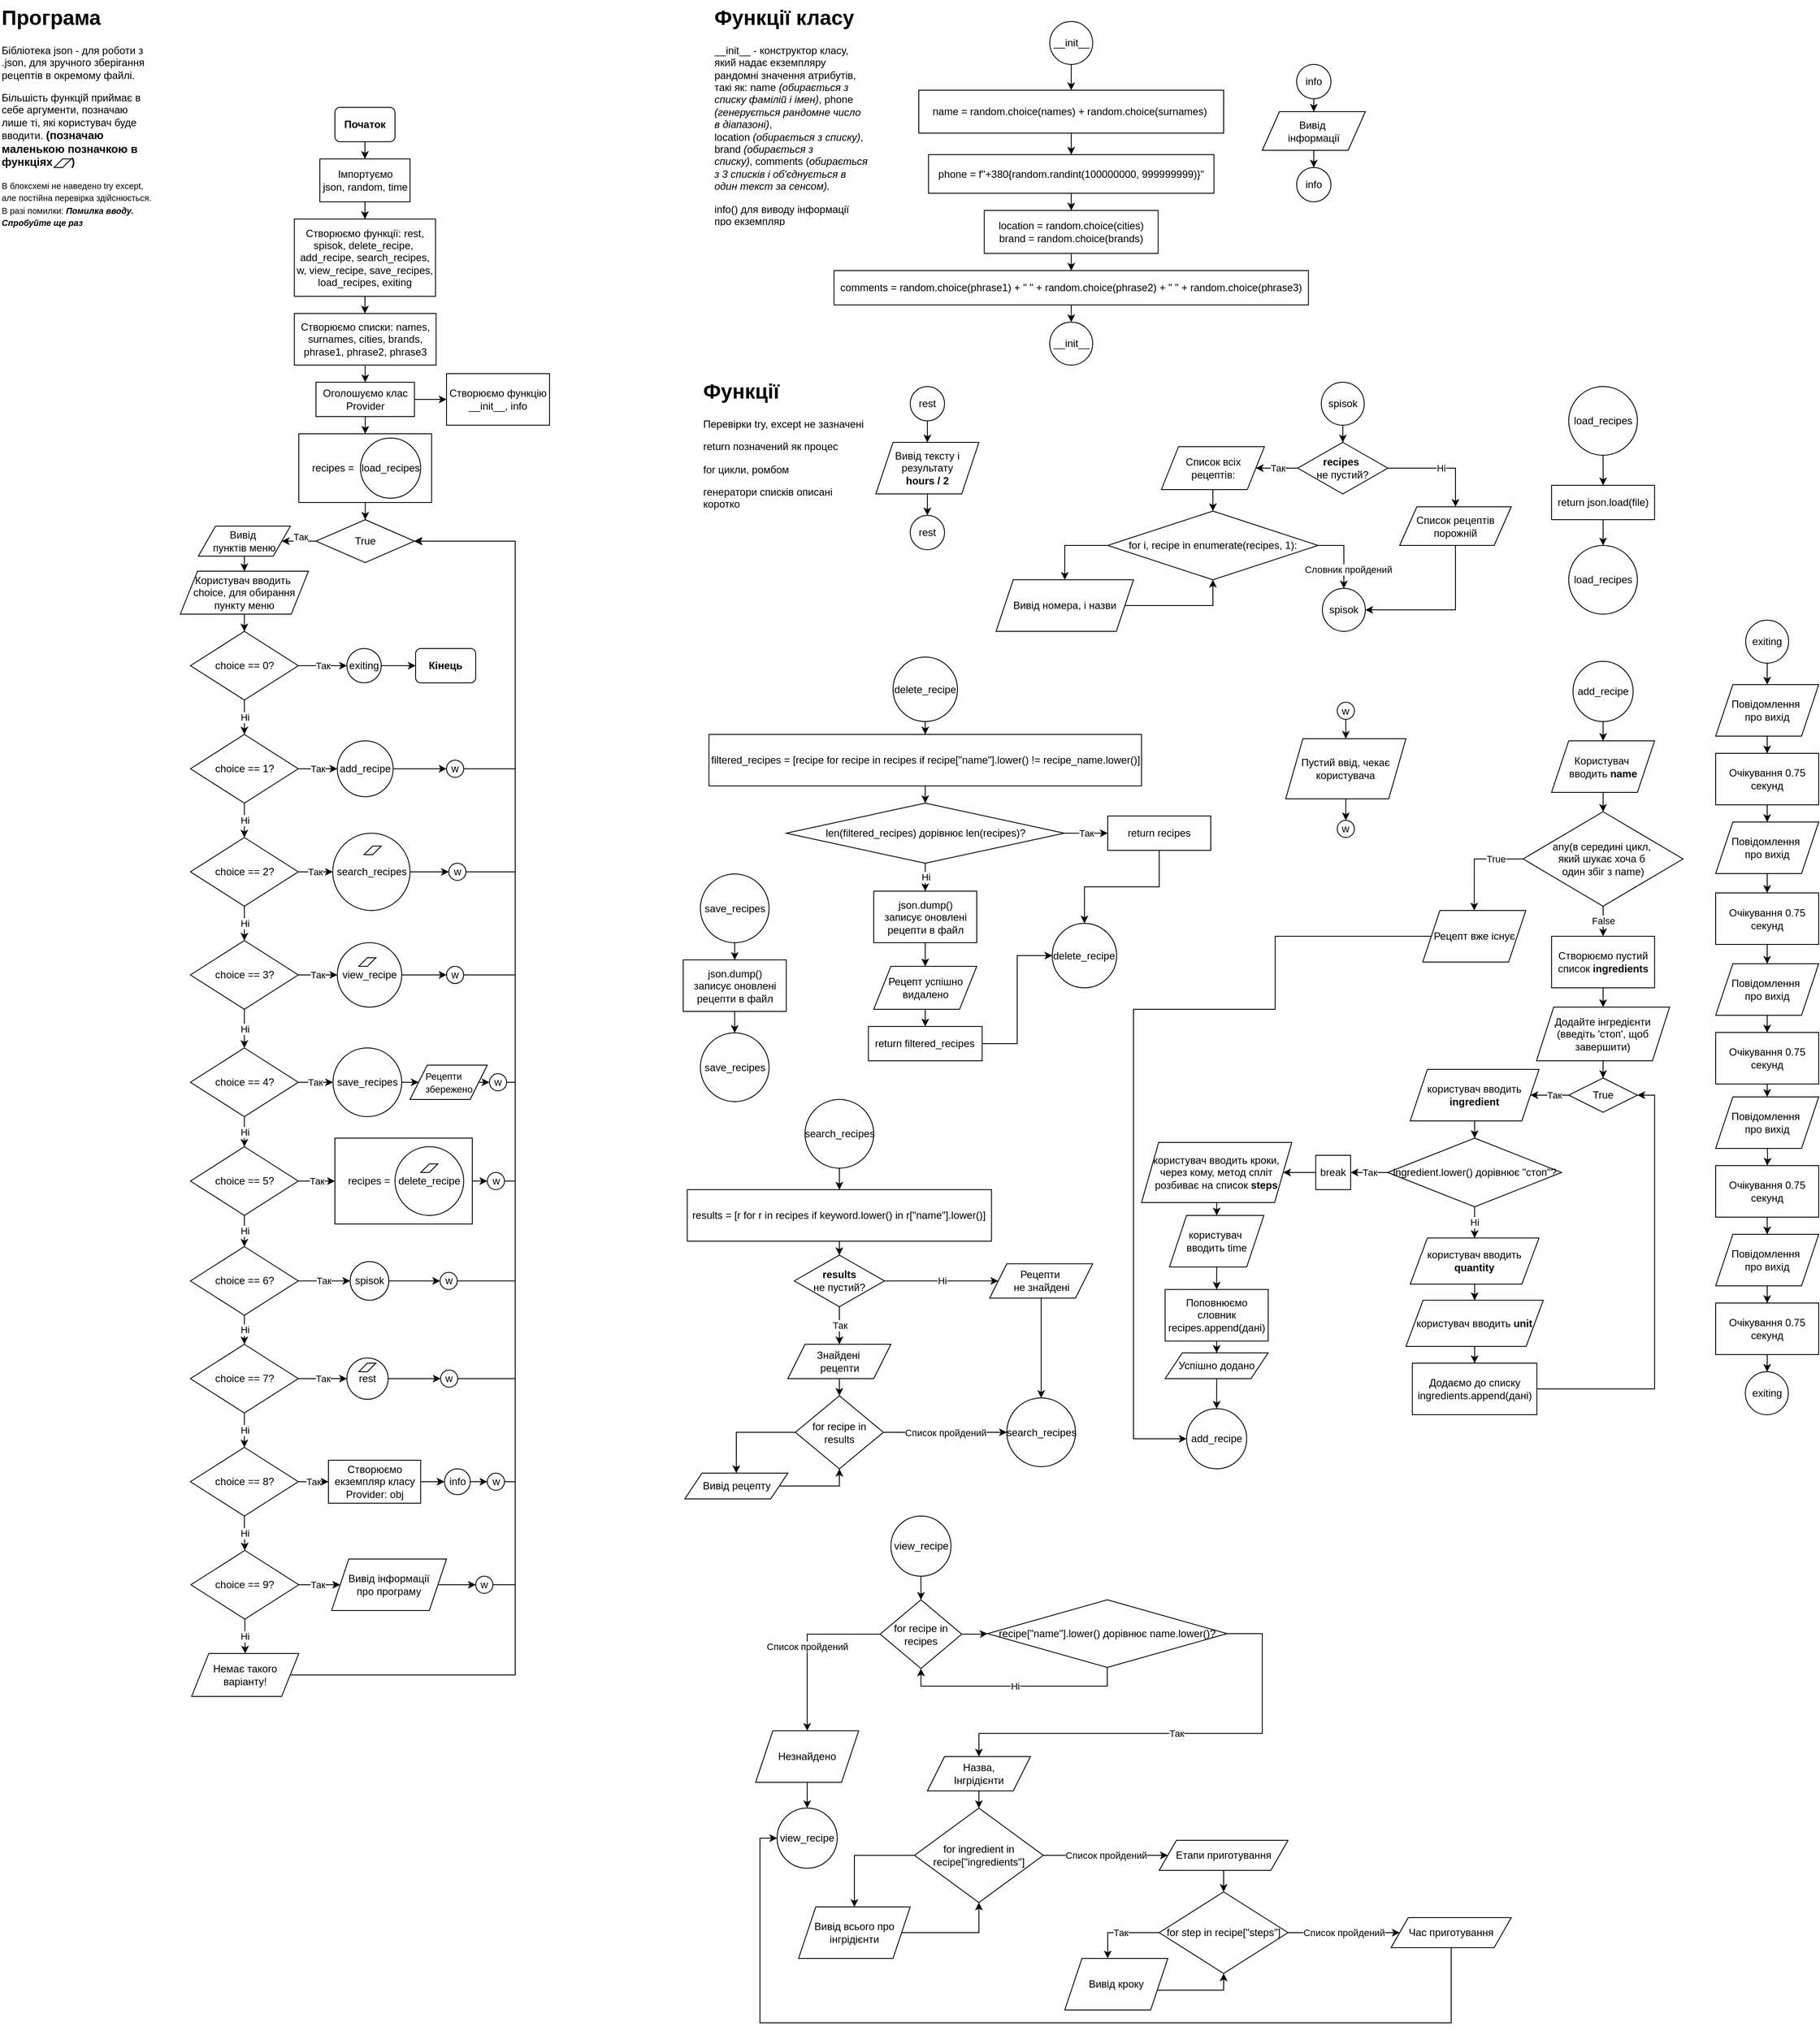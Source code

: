 <mxfile version="25.0.3">
  <diagram name="Страница — 1" id="59sYJqV9N23FY9ua2P73">
    <mxGraphModel dx="3371" dy="2131" grid="1" gridSize="10" guides="1" tooltips="1" connect="1" arrows="1" fold="1" page="1" pageScale="1" pageWidth="827" pageHeight="1169" math="0" shadow="0">
      <root>
        <mxCell id="0" />
        <mxCell id="1" parent="0" />
        <mxCell id="aohjo7iym_by0Ruuj0cB-3" value="" style="edgeStyle=orthogonalEdgeStyle;rounded=0;orthogonalLoop=1;jettySize=auto;html=1;" edge="1" parent="1" source="aohjo7iym_by0Ruuj0cB-1" target="aohjo7iym_by0Ruuj0cB-2">
          <mxGeometry relative="1" as="geometry" />
        </mxCell>
        <mxCell id="aohjo7iym_by0Ruuj0cB-1" value="Початок" style="rounded=1;whiteSpace=wrap;html=1;fontStyle=1" vertex="1" parent="1">
          <mxGeometry x="400" y="130" width="70" height="40" as="geometry" />
        </mxCell>
        <mxCell id="aohjo7iym_by0Ruuj0cB-4" style="edgeStyle=orthogonalEdgeStyle;rounded=0;orthogonalLoop=1;jettySize=auto;html=1;" edge="1" parent="1" source="aohjo7iym_by0Ruuj0cB-2" target="aohjo7iym_by0Ruuj0cB-5">
          <mxGeometry relative="1" as="geometry">
            <mxPoint x="435" y="260" as="targetPoint" />
          </mxGeometry>
        </mxCell>
        <mxCell id="aohjo7iym_by0Ruuj0cB-2" value="&lt;div&gt;Імпортуємо json,&amp;nbsp;&lt;span style=&quot;background-color: initial;&quot;&gt;random,&amp;nbsp;&lt;/span&gt;&lt;span style=&quot;background-color: initial;&quot;&gt;time&lt;/span&gt;&lt;/div&gt;" style="rounded=0;whiteSpace=wrap;html=1;" vertex="1" parent="1">
          <mxGeometry x="382.5" y="190" width="105" height="50" as="geometry" />
        </mxCell>
        <mxCell id="aohjo7iym_by0Ruuj0cB-7" style="edgeStyle=orthogonalEdgeStyle;rounded=0;orthogonalLoop=1;jettySize=auto;html=1;" edge="1" parent="1" source="aohjo7iym_by0Ruuj0cB-5" target="aohjo7iym_by0Ruuj0cB-8">
          <mxGeometry relative="1" as="geometry">
            <mxPoint x="434.995" y="370" as="targetPoint" />
          </mxGeometry>
        </mxCell>
        <mxCell id="aohjo7iym_by0Ruuj0cB-5" value="Створюємо функції: rest,&lt;div&gt;spisok,&amp;nbsp;delete_recipe,&amp;nbsp;&lt;/div&gt;&lt;div&gt;add_recipe,&amp;nbsp;search_recipes,&lt;/div&gt;&lt;div&gt;w,&amp;nbsp;view_recipe,&amp;nbsp;save_recipes,&lt;/div&gt;&lt;div&gt;load_recipes,&amp;nbsp;exiting&lt;/div&gt;" style="rounded=0;whiteSpace=wrap;html=1;" vertex="1" parent="1">
          <mxGeometry x="352.81" y="260" width="164.37" height="90" as="geometry" />
        </mxCell>
        <mxCell id="aohjo7iym_by0Ruuj0cB-9" style="edgeStyle=orthogonalEdgeStyle;rounded=0;orthogonalLoop=1;jettySize=auto;html=1;" edge="1" parent="1" source="aohjo7iym_by0Ruuj0cB-8" target="aohjo7iym_by0Ruuj0cB-10">
          <mxGeometry relative="1" as="geometry">
            <mxPoint x="435.315" y="450" as="targetPoint" />
          </mxGeometry>
        </mxCell>
        <mxCell id="aohjo7iym_by0Ruuj0cB-8" value="Створюємо списки:&amp;nbsp;names,&lt;div&gt;surnames,&amp;nbsp;cities,&amp;nbsp;brands,&lt;/div&gt;&lt;div&gt;phrase1,&amp;nbsp;phrase2,&amp;nbsp;phrase3&lt;/div&gt;" style="rounded=0;whiteSpace=wrap;html=1;" vertex="1" parent="1">
          <mxGeometry x="352.81" y="370" width="165.01" height="60" as="geometry" />
        </mxCell>
        <mxCell id="aohjo7iym_by0Ruuj0cB-11" style="edgeStyle=orthogonalEdgeStyle;rounded=0;orthogonalLoop=1;jettySize=auto;html=1;" edge="1" parent="1" source="aohjo7iym_by0Ruuj0cB-10" target="aohjo7iym_by0Ruuj0cB-12">
          <mxGeometry relative="1" as="geometry">
            <mxPoint x="530" y="470" as="targetPoint" />
          </mxGeometry>
        </mxCell>
        <mxCell id="aohjo7iym_by0Ruuj0cB-13" style="edgeStyle=orthogonalEdgeStyle;rounded=0;orthogonalLoop=1;jettySize=auto;html=1;" edge="1" parent="1" source="aohjo7iym_by0Ruuj0cB-10" target="aohjo7iym_by0Ruuj0cB-14">
          <mxGeometry relative="1" as="geometry">
            <mxPoint x="435.315" y="510" as="targetPoint" />
          </mxGeometry>
        </mxCell>
        <mxCell id="aohjo7iym_by0Ruuj0cB-10" value="Оголошуємо клас&lt;div&gt;Provider&lt;/div&gt;" style="rounded=0;whiteSpace=wrap;html=1;" vertex="1" parent="1">
          <mxGeometry x="377.97" y="450" width="114.69" height="40" as="geometry" />
        </mxCell>
        <mxCell id="aohjo7iym_by0Ruuj0cB-12" value="Створюємо функцію&lt;div&gt;__init__,&amp;nbsp;info&lt;/div&gt;" style="rounded=0;whiteSpace=wrap;html=1;" vertex="1" parent="1">
          <mxGeometry x="530" y="440" width="120" height="60" as="geometry" />
        </mxCell>
        <mxCell id="aohjo7iym_by0Ruuj0cB-17" style="edgeStyle=orthogonalEdgeStyle;rounded=0;orthogonalLoop=1;jettySize=auto;html=1;" edge="1" parent="1" source="aohjo7iym_by0Ruuj0cB-14" target="aohjo7iym_by0Ruuj0cB-18">
          <mxGeometry relative="1" as="geometry">
            <mxPoint x="435.32" y="620" as="targetPoint" />
          </mxGeometry>
        </mxCell>
        <mxCell id="aohjo7iym_by0Ruuj0cB-14" value="&amp;nbsp; &amp;nbsp; recipes =" style="rounded=0;whiteSpace=wrap;html=1;align=left;" vertex="1" parent="1">
          <mxGeometry x="357.98" y="510" width="154.68" height="80" as="geometry" />
        </mxCell>
        <mxCell id="aohjo7iym_by0Ruuj0cB-16" value="load_recipes" style="ellipse;whiteSpace=wrap;html=1;aspect=fixed;" vertex="1" parent="1">
          <mxGeometry x="429.84" y="515" width="70" height="70" as="geometry" />
        </mxCell>
        <mxCell id="aohjo7iym_by0Ruuj0cB-45" value="Так" style="edgeStyle=orthogonalEdgeStyle;rounded=0;orthogonalLoop=1;jettySize=auto;html=1;entryX=1;entryY=0.5;entryDx=0;entryDy=0;" edge="1" parent="1" source="aohjo7iym_by0Ruuj0cB-18" target="aohjo7iym_by0Ruuj0cB-20">
          <mxGeometry x="0.274" y="-5" relative="1" as="geometry">
            <Array as="points" />
            <mxPoint as="offset" />
          </mxGeometry>
        </mxCell>
        <mxCell id="aohjo7iym_by0Ruuj0cB-18" value="True" style="rhombus;whiteSpace=wrap;html=1;" vertex="1" parent="1">
          <mxGeometry x="377.97" y="610" width="114.68" height="50" as="geometry" />
        </mxCell>
        <mxCell id="aohjo7iym_by0Ruuj0cB-21" style="edgeStyle=orthogonalEdgeStyle;rounded=0;orthogonalLoop=1;jettySize=auto;html=1;" edge="1" parent="1" source="aohjo7iym_by0Ruuj0cB-20" target="aohjo7iym_by0Ruuj0cB-22">
          <mxGeometry relative="1" as="geometry">
            <mxPoint x="294.595" y="680" as="targetPoint" />
          </mxGeometry>
        </mxCell>
        <mxCell id="aohjo7iym_by0Ruuj0cB-20" value="Вивід&amp;nbsp;&lt;div&gt;пунктів меню&lt;/div&gt;" style="shape=parallelogram;perimeter=parallelogramPerimeter;whiteSpace=wrap;html=1;fixedSize=1;" vertex="1" parent="1">
          <mxGeometry x="241" y="617.5" width="107.19" height="35" as="geometry" />
        </mxCell>
        <mxCell id="aohjo7iym_by0Ruuj0cB-23" style="edgeStyle=orthogonalEdgeStyle;rounded=0;orthogonalLoop=1;jettySize=auto;html=1;" edge="1" parent="1" source="aohjo7iym_by0Ruuj0cB-22" target="aohjo7iym_by0Ruuj0cB-24">
          <mxGeometry relative="1" as="geometry">
            <mxPoint x="294.6" y="740" as="targetPoint" />
          </mxGeometry>
        </mxCell>
        <mxCell id="aohjo7iym_by0Ruuj0cB-22" value="Користувач вводить&amp;nbsp;&lt;div&gt;choice, для обирання пункту меню&lt;/div&gt;" style="shape=parallelogram;perimeter=parallelogramPerimeter;whiteSpace=wrap;html=1;fixedSize=1;" vertex="1" parent="1">
          <mxGeometry x="220.0" y="670" width="149.2" height="50" as="geometry" />
        </mxCell>
        <mxCell id="aohjo7iym_by0Ruuj0cB-26" value="Так" style="edgeStyle=orthogonalEdgeStyle;rounded=0;orthogonalLoop=1;jettySize=auto;html=1;" edge="1" parent="1" source="aohjo7iym_by0Ruuj0cB-24" target="aohjo7iym_by0Ruuj0cB-25">
          <mxGeometry relative="1" as="geometry" />
        </mxCell>
        <mxCell id="aohjo7iym_by0Ruuj0cB-38" value="Ні" style="edgeStyle=orthogonalEdgeStyle;rounded=0;orthogonalLoop=1;jettySize=auto;html=1;" edge="1" parent="1" source="aohjo7iym_by0Ruuj0cB-24" target="aohjo7iym_by0Ruuj0cB-29">
          <mxGeometry relative="1" as="geometry" />
        </mxCell>
        <mxCell id="aohjo7iym_by0Ruuj0cB-24" value="choice == 0?" style="rhombus;whiteSpace=wrap;html=1;" vertex="1" parent="1">
          <mxGeometry x="231.8" y="740" width="125.61" height="80" as="geometry" />
        </mxCell>
        <mxCell id="aohjo7iym_by0Ruuj0cB-28" value="" style="edgeStyle=orthogonalEdgeStyle;rounded=0;orthogonalLoop=1;jettySize=auto;html=1;" edge="1" parent="1" source="aohjo7iym_by0Ruuj0cB-25" target="aohjo7iym_by0Ruuj0cB-27">
          <mxGeometry relative="1" as="geometry" />
        </mxCell>
        <mxCell id="aohjo7iym_by0Ruuj0cB-25" value="exiting" style="ellipse;whiteSpace=wrap;html=1;aspect=fixed;" vertex="1" parent="1">
          <mxGeometry x="414" y="760" width="40" height="40" as="geometry" />
        </mxCell>
        <mxCell id="aohjo7iym_by0Ruuj0cB-27" value="Кінець" style="rounded=1;whiteSpace=wrap;html=1;fontStyle=1" vertex="1" parent="1">
          <mxGeometry x="494" y="760" width="70" height="40" as="geometry" />
        </mxCell>
        <mxCell id="aohjo7iym_by0Ruuj0cB-39" value="Ні" style="edgeStyle=orthogonalEdgeStyle;rounded=0;orthogonalLoop=1;jettySize=auto;html=1;" edge="1" parent="1" source="aohjo7iym_by0Ruuj0cB-29" target="aohjo7iym_by0Ruuj0cB-30">
          <mxGeometry relative="1" as="geometry" />
        </mxCell>
        <mxCell id="aohjo7iym_by0Ruuj0cB-40" value="Так" style="edgeStyle=orthogonalEdgeStyle;rounded=0;orthogonalLoop=1;jettySize=auto;html=1;" edge="1" parent="1" source="aohjo7iym_by0Ruuj0cB-29" target="aohjo7iym_by0Ruuj0cB-41">
          <mxGeometry relative="1" as="geometry">
            <mxPoint x="410" y="900" as="targetPoint" />
          </mxGeometry>
        </mxCell>
        <mxCell id="aohjo7iym_by0Ruuj0cB-29" value="choice == 1?" style="rhombus;whiteSpace=wrap;html=1;" vertex="1" parent="1">
          <mxGeometry x="231.79" y="860" width="125.61" height="80" as="geometry" />
        </mxCell>
        <mxCell id="aohjo7iym_by0Ruuj0cB-47" value="Так" style="edgeStyle=orthogonalEdgeStyle;rounded=0;orthogonalLoop=1;jettySize=auto;html=1;" edge="1" parent="1" source="aohjo7iym_by0Ruuj0cB-30" target="aohjo7iym_by0Ruuj0cB-46">
          <mxGeometry relative="1" as="geometry" />
        </mxCell>
        <mxCell id="aohjo7iym_by0Ruuj0cB-68" value="Ні" style="edgeStyle=orthogonalEdgeStyle;rounded=0;orthogonalLoop=1;jettySize=auto;html=1;" edge="1" parent="1" source="aohjo7iym_by0Ruuj0cB-30" target="aohjo7iym_by0Ruuj0cB-31">
          <mxGeometry relative="1" as="geometry" />
        </mxCell>
        <mxCell id="aohjo7iym_by0Ruuj0cB-30" value="choice == 2?" style="rhombus;whiteSpace=wrap;html=1;" vertex="1" parent="1">
          <mxGeometry x="231.79" y="980" width="125.61" height="80" as="geometry" />
        </mxCell>
        <mxCell id="aohjo7iym_by0Ruuj0cB-69" value="Так" style="edgeStyle=orthogonalEdgeStyle;rounded=0;orthogonalLoop=1;jettySize=auto;html=1;" edge="1" parent="1" source="aohjo7iym_by0Ruuj0cB-31" target="aohjo7iym_by0Ruuj0cB-52">
          <mxGeometry relative="1" as="geometry" />
        </mxCell>
        <mxCell id="aohjo7iym_by0Ruuj0cB-72" value="Ні" style="edgeStyle=orthogonalEdgeStyle;rounded=0;orthogonalLoop=1;jettySize=auto;html=1;" edge="1" parent="1" source="aohjo7iym_by0Ruuj0cB-31" target="aohjo7iym_by0Ruuj0cB-32">
          <mxGeometry relative="1" as="geometry" />
        </mxCell>
        <mxCell id="aohjo7iym_by0Ruuj0cB-31" value="choice == 3?" style="rhombus;whiteSpace=wrap;html=1;" vertex="1" parent="1">
          <mxGeometry x="231.78" y="1100" width="125.61" height="80" as="geometry" />
        </mxCell>
        <mxCell id="aohjo7iym_by0Ruuj0cB-73" value="Так" style="edgeStyle=orthogonalEdgeStyle;rounded=0;orthogonalLoop=1;jettySize=auto;html=1;" edge="1" parent="1" source="aohjo7iym_by0Ruuj0cB-32" target="aohjo7iym_by0Ruuj0cB-56">
          <mxGeometry relative="1" as="geometry" />
        </mxCell>
        <mxCell id="aohjo7iym_by0Ruuj0cB-76" value="Ні" style="edgeStyle=orthogonalEdgeStyle;rounded=0;orthogonalLoop=1;jettySize=auto;html=1;" edge="1" parent="1" source="aohjo7iym_by0Ruuj0cB-32" target="aohjo7iym_by0Ruuj0cB-33">
          <mxGeometry relative="1" as="geometry" />
        </mxCell>
        <mxCell id="aohjo7iym_by0Ruuj0cB-32" value="choice == 4?" style="rhombus;whiteSpace=wrap;html=1;" vertex="1" parent="1">
          <mxGeometry x="231.78" y="1225" width="125.61" height="80" as="geometry" />
        </mxCell>
        <mxCell id="aohjo7iym_by0Ruuj0cB-83" value="Ні" style="edgeStyle=orthogonalEdgeStyle;rounded=0;orthogonalLoop=1;jettySize=auto;html=1;" edge="1" parent="1" source="aohjo7iym_by0Ruuj0cB-33" target="aohjo7iym_by0Ruuj0cB-34">
          <mxGeometry relative="1" as="geometry" />
        </mxCell>
        <mxCell id="aohjo7iym_by0Ruuj0cB-103" value="Так" style="edgeStyle=orthogonalEdgeStyle;rounded=0;orthogonalLoop=1;jettySize=auto;html=1;entryX=0;entryY=0.5;entryDx=0;entryDy=0;" edge="1" parent="1" source="aohjo7iym_by0Ruuj0cB-33" target="aohjo7iym_by0Ruuj0cB-86">
          <mxGeometry relative="1" as="geometry" />
        </mxCell>
        <mxCell id="aohjo7iym_by0Ruuj0cB-33" value="choice == 5?" style="rhombus;whiteSpace=wrap;html=1;" vertex="1" parent="1">
          <mxGeometry x="231.79" y="1340" width="125.61" height="80" as="geometry" />
        </mxCell>
        <mxCell id="aohjo7iym_by0Ruuj0cB-92" value="Ні" style="edgeStyle=orthogonalEdgeStyle;rounded=0;orthogonalLoop=1;jettySize=auto;html=1;" edge="1" parent="1" source="aohjo7iym_by0Ruuj0cB-34" target="aohjo7iym_by0Ruuj0cB-35">
          <mxGeometry relative="1" as="geometry" />
        </mxCell>
        <mxCell id="aohjo7iym_by0Ruuj0cB-104" value="Так" style="edgeStyle=orthogonalEdgeStyle;rounded=0;orthogonalLoop=1;jettySize=auto;html=1;" edge="1" parent="1" source="aohjo7iym_by0Ruuj0cB-34" target="aohjo7iym_by0Ruuj0cB-62">
          <mxGeometry relative="1" as="geometry" />
        </mxCell>
        <mxCell id="aohjo7iym_by0Ruuj0cB-34" value="choice == 6?" style="rhombus;whiteSpace=wrap;html=1;" vertex="1" parent="1">
          <mxGeometry x="231.78" y="1456.25" width="125.61" height="80" as="geometry" />
        </mxCell>
        <mxCell id="aohjo7iym_by0Ruuj0cB-98" value="Ні" style="edgeStyle=orthogonalEdgeStyle;rounded=0;orthogonalLoop=1;jettySize=auto;html=1;entryX=0.5;entryY=0;entryDx=0;entryDy=0;" edge="1" parent="1" source="aohjo7iym_by0Ruuj0cB-35" target="aohjo7iym_by0Ruuj0cB-36">
          <mxGeometry relative="1" as="geometry" />
        </mxCell>
        <mxCell id="aohjo7iym_by0Ruuj0cB-105" value="Так" style="edgeStyle=orthogonalEdgeStyle;rounded=0;orthogonalLoop=1;jettySize=auto;html=1;" edge="1" parent="1" source="aohjo7iym_by0Ruuj0cB-35" target="aohjo7iym_by0Ruuj0cB-64">
          <mxGeometry relative="1" as="geometry" />
        </mxCell>
        <mxCell id="aohjo7iym_by0Ruuj0cB-35" value="choice == 7?" style="rhombus;whiteSpace=wrap;html=1;" vertex="1" parent="1">
          <mxGeometry x="231.78" y="1570" width="125.61" height="80" as="geometry" />
        </mxCell>
        <mxCell id="aohjo7iym_by0Ruuj0cB-102" value="Ні" style="edgeStyle=orthogonalEdgeStyle;rounded=0;orthogonalLoop=1;jettySize=auto;html=1;" edge="1" parent="1" source="aohjo7iym_by0Ruuj0cB-36" target="aohjo7iym_by0Ruuj0cB-37">
          <mxGeometry relative="1" as="geometry" />
        </mxCell>
        <mxCell id="aohjo7iym_by0Ruuj0cB-107" value="Так" style="edgeStyle=orthogonalEdgeStyle;rounded=0;orthogonalLoop=1;jettySize=auto;html=1;" edge="1" parent="1" source="aohjo7iym_by0Ruuj0cB-36" target="aohjo7iym_by0Ruuj0cB-106">
          <mxGeometry relative="1" as="geometry" />
        </mxCell>
        <mxCell id="aohjo7iym_by0Ruuj0cB-36" value="choice == 8?" style="rhombus;whiteSpace=wrap;html=1;" vertex="1" parent="1">
          <mxGeometry x="231.78" y="1690" width="125.61" height="80" as="geometry" />
        </mxCell>
        <mxCell id="aohjo7iym_by0Ruuj0cB-113" value="Так" style="edgeStyle=orthogonalEdgeStyle;rounded=0;orthogonalLoop=1;jettySize=auto;html=1;" edge="1" parent="1" source="aohjo7iym_by0Ruuj0cB-37" target="aohjo7iym_by0Ruuj0cB-114">
          <mxGeometry relative="1" as="geometry">
            <mxPoint x="390" y="1850" as="targetPoint" />
          </mxGeometry>
        </mxCell>
        <mxCell id="aohjo7iym_by0Ruuj0cB-119" value="Ні" style="edgeStyle=orthogonalEdgeStyle;rounded=0;orthogonalLoop=1;jettySize=auto;html=1;" edge="1" parent="1" source="aohjo7iym_by0Ruuj0cB-37" target="aohjo7iym_by0Ruuj0cB-120">
          <mxGeometry relative="1" as="geometry">
            <mxPoint x="295.175" y="1930" as="targetPoint" />
          </mxGeometry>
        </mxCell>
        <mxCell id="aohjo7iym_by0Ruuj0cB-37" value="choice == 9?" style="rhombus;whiteSpace=wrap;html=1;" vertex="1" parent="1">
          <mxGeometry x="232.37" y="1810" width="125.61" height="80" as="geometry" />
        </mxCell>
        <mxCell id="aohjo7iym_by0Ruuj0cB-43" value="" style="edgeStyle=orthogonalEdgeStyle;rounded=0;orthogonalLoop=1;jettySize=auto;html=1;" edge="1" parent="1" source="aohjo7iym_by0Ruuj0cB-41" target="aohjo7iym_by0Ruuj0cB-42">
          <mxGeometry relative="1" as="geometry" />
        </mxCell>
        <mxCell id="aohjo7iym_by0Ruuj0cB-41" value="add_recipe" style="ellipse;whiteSpace=wrap;html=1;aspect=fixed;" vertex="1" parent="1">
          <mxGeometry x="402.82" y="867.5" width="65" height="65" as="geometry" />
        </mxCell>
        <mxCell id="aohjo7iym_by0Ruuj0cB-44" style="edgeStyle=orthogonalEdgeStyle;rounded=0;orthogonalLoop=1;jettySize=auto;html=1;entryX=1;entryY=0.5;entryDx=0;entryDy=0;" edge="1" parent="1" source="aohjo7iym_by0Ruuj0cB-42" target="aohjo7iym_by0Ruuj0cB-18">
          <mxGeometry relative="1" as="geometry">
            <Array as="points">
              <mxPoint x="610" y="900" />
              <mxPoint x="610" y="635" />
            </Array>
          </mxGeometry>
        </mxCell>
        <mxCell id="aohjo7iym_by0Ruuj0cB-42" value="w" style="ellipse;whiteSpace=wrap;html=1;aspect=fixed;" vertex="1" parent="1">
          <mxGeometry x="530" y="890" width="20" height="20" as="geometry" />
        </mxCell>
        <mxCell id="aohjo7iym_by0Ruuj0cB-49" value="" style="edgeStyle=orthogonalEdgeStyle;rounded=0;orthogonalLoop=1;jettySize=auto;html=1;" edge="1" parent="1" source="aohjo7iym_by0Ruuj0cB-46" target="aohjo7iym_by0Ruuj0cB-48">
          <mxGeometry relative="1" as="geometry" />
        </mxCell>
        <mxCell id="aohjo7iym_by0Ruuj0cB-46" value="search_recipes" style="ellipse;whiteSpace=wrap;html=1;aspect=fixed;" vertex="1" parent="1">
          <mxGeometry x="397.5" y="975" width="90" height="90" as="geometry" />
        </mxCell>
        <mxCell id="aohjo7iym_by0Ruuj0cB-50" style="edgeStyle=orthogonalEdgeStyle;rounded=0;orthogonalLoop=1;jettySize=auto;html=1;entryX=1;entryY=0.5;entryDx=0;entryDy=0;" edge="1" parent="1" source="aohjo7iym_by0Ruuj0cB-48" target="aohjo7iym_by0Ruuj0cB-18">
          <mxGeometry relative="1" as="geometry">
            <Array as="points">
              <mxPoint x="610" y="1020" />
              <mxPoint x="610" y="635" />
            </Array>
          </mxGeometry>
        </mxCell>
        <mxCell id="aohjo7iym_by0Ruuj0cB-48" value="w" style="ellipse;whiteSpace=wrap;html=1;aspect=fixed;" vertex="1" parent="1">
          <mxGeometry x="532.66" y="1010" width="20" height="20" as="geometry" />
        </mxCell>
        <mxCell id="aohjo7iym_by0Ruuj0cB-70" value="" style="edgeStyle=orthogonalEdgeStyle;rounded=0;orthogonalLoop=1;jettySize=auto;html=1;" edge="1" parent="1" source="aohjo7iym_by0Ruuj0cB-52" target="aohjo7iym_by0Ruuj0cB-53">
          <mxGeometry relative="1" as="geometry" />
        </mxCell>
        <mxCell id="aohjo7iym_by0Ruuj0cB-52" value="view_recipe" style="ellipse;whiteSpace=wrap;html=1;aspect=fixed;" vertex="1" parent="1">
          <mxGeometry x="402.82" y="1102.5" width="75" height="75" as="geometry" />
        </mxCell>
        <mxCell id="aohjo7iym_by0Ruuj0cB-71" style="edgeStyle=orthogonalEdgeStyle;rounded=0;orthogonalLoop=1;jettySize=auto;html=1;entryX=1;entryY=0.5;entryDx=0;entryDy=0;" edge="1" parent="1" source="aohjo7iym_by0Ruuj0cB-53" target="aohjo7iym_by0Ruuj0cB-18">
          <mxGeometry relative="1" as="geometry">
            <Array as="points">
              <mxPoint x="610" y="1140" />
              <mxPoint x="610" y="635" />
            </Array>
          </mxGeometry>
        </mxCell>
        <mxCell id="aohjo7iym_by0Ruuj0cB-53" value="w" style="ellipse;whiteSpace=wrap;html=1;aspect=fixed;" vertex="1" parent="1">
          <mxGeometry x="530" y="1130" width="20" height="20" as="geometry" />
        </mxCell>
        <mxCell id="aohjo7iym_by0Ruuj0cB-81" style="edgeStyle=orthogonalEdgeStyle;rounded=0;orthogonalLoop=1;jettySize=auto;html=1;entryX=0;entryY=0.5;entryDx=0;entryDy=0;" edge="1" parent="1" source="aohjo7iym_by0Ruuj0cB-56" target="aohjo7iym_by0Ruuj0cB-80">
          <mxGeometry relative="1" as="geometry" />
        </mxCell>
        <mxCell id="aohjo7iym_by0Ruuj0cB-56" value="save_recipes" style="ellipse;whiteSpace=wrap;html=1;aspect=fixed;" vertex="1" parent="1">
          <mxGeometry x="397.82" y="1225" width="80" height="80" as="geometry" />
        </mxCell>
        <mxCell id="aohjo7iym_by0Ruuj0cB-75" style="edgeStyle=orthogonalEdgeStyle;rounded=0;orthogonalLoop=1;jettySize=auto;html=1;entryX=1;entryY=0.5;entryDx=0;entryDy=0;" edge="1" parent="1" source="aohjo7iym_by0Ruuj0cB-57" target="aohjo7iym_by0Ruuj0cB-18">
          <mxGeometry relative="1" as="geometry">
            <Array as="points">
              <mxPoint x="610" y="1265" />
              <mxPoint x="610" y="635" />
            </Array>
          </mxGeometry>
        </mxCell>
        <mxCell id="aohjo7iym_by0Ruuj0cB-57" value="w" style="ellipse;whiteSpace=wrap;html=1;aspect=fixed;" vertex="1" parent="1">
          <mxGeometry x="580" y="1255" width="20" height="20" as="geometry" />
        </mxCell>
        <mxCell id="aohjo7iym_by0Ruuj0cB-91" style="edgeStyle=orthogonalEdgeStyle;rounded=0;orthogonalLoop=1;jettySize=auto;html=1;entryX=1;entryY=0.5;entryDx=0;entryDy=0;" edge="1" parent="1" source="aohjo7iym_by0Ruuj0cB-61" target="aohjo7iym_by0Ruuj0cB-18">
          <mxGeometry relative="1" as="geometry">
            <Array as="points">
              <mxPoint x="610" y="1380" />
              <mxPoint x="610" y="635" />
            </Array>
          </mxGeometry>
        </mxCell>
        <mxCell id="aohjo7iym_by0Ruuj0cB-61" value="w" style="ellipse;whiteSpace=wrap;html=1;aspect=fixed;" vertex="1" parent="1">
          <mxGeometry x="577.5" y="1370" width="20" height="20" as="geometry" />
        </mxCell>
        <mxCell id="aohjo7iym_by0Ruuj0cB-94" value="" style="edgeStyle=orthogonalEdgeStyle;rounded=0;orthogonalLoop=1;jettySize=auto;html=1;" edge="1" parent="1" source="aohjo7iym_by0Ruuj0cB-62" target="aohjo7iym_by0Ruuj0cB-63">
          <mxGeometry relative="1" as="geometry" />
        </mxCell>
        <mxCell id="aohjo7iym_by0Ruuj0cB-62" value="spisok" style="ellipse;whiteSpace=wrap;html=1;aspect=fixed;" vertex="1" parent="1">
          <mxGeometry x="417.82" y="1473.75" width="45" height="45" as="geometry" />
        </mxCell>
        <mxCell id="aohjo7iym_by0Ruuj0cB-118" style="edgeStyle=orthogonalEdgeStyle;rounded=0;orthogonalLoop=1;jettySize=auto;html=1;entryX=1;entryY=0.5;entryDx=0;entryDy=0;" edge="1" parent="1" source="aohjo7iym_by0Ruuj0cB-63" target="aohjo7iym_by0Ruuj0cB-18">
          <mxGeometry relative="1" as="geometry">
            <Array as="points">
              <mxPoint x="610" y="1496" />
              <mxPoint x="610" y="635" />
            </Array>
          </mxGeometry>
        </mxCell>
        <mxCell id="aohjo7iym_by0Ruuj0cB-63" value="w" style="ellipse;whiteSpace=wrap;html=1;aspect=fixed;" vertex="1" parent="1">
          <mxGeometry x="522.5" y="1486.25" width="20" height="20" as="geometry" />
        </mxCell>
        <mxCell id="aohjo7iym_by0Ruuj0cB-100" value="" style="edgeStyle=orthogonalEdgeStyle;rounded=0;orthogonalLoop=1;jettySize=auto;html=1;" edge="1" parent="1" source="aohjo7iym_by0Ruuj0cB-64" target="aohjo7iym_by0Ruuj0cB-65">
          <mxGeometry relative="1" as="geometry" />
        </mxCell>
        <mxCell id="aohjo7iym_by0Ruuj0cB-64" value="rest" style="ellipse;whiteSpace=wrap;html=1;aspect=fixed;" vertex="1" parent="1">
          <mxGeometry x="414" y="1586" width="48" height="48" as="geometry" />
        </mxCell>
        <mxCell id="aohjo7iym_by0Ruuj0cB-101" style="edgeStyle=orthogonalEdgeStyle;rounded=0;orthogonalLoop=1;jettySize=auto;html=1;entryX=1;entryY=0.5;entryDx=0;entryDy=0;" edge="1" parent="1" source="aohjo7iym_by0Ruuj0cB-65" target="aohjo7iym_by0Ruuj0cB-18">
          <mxGeometry relative="1" as="geometry">
            <Array as="points">
              <mxPoint x="610" y="1610" />
              <mxPoint x="610" y="635" />
            </Array>
          </mxGeometry>
        </mxCell>
        <mxCell id="aohjo7iym_by0Ruuj0cB-65" value="w" style="ellipse;whiteSpace=wrap;html=1;aspect=fixed;" vertex="1" parent="1">
          <mxGeometry x="523.09" y="1600" width="20" height="20" as="geometry" />
        </mxCell>
        <mxCell id="aohjo7iym_by0Ruuj0cB-112" style="edgeStyle=orthogonalEdgeStyle;rounded=0;orthogonalLoop=1;jettySize=auto;html=1;entryX=1;entryY=0.5;entryDx=0;entryDy=0;" edge="1" parent="1" source="aohjo7iym_by0Ruuj0cB-67" target="aohjo7iym_by0Ruuj0cB-18">
          <mxGeometry relative="1" as="geometry">
            <Array as="points">
              <mxPoint x="610" y="1730" />
              <mxPoint x="610" y="635" />
            </Array>
          </mxGeometry>
        </mxCell>
        <mxCell id="aohjo7iym_by0Ruuj0cB-67" value="w" style="ellipse;whiteSpace=wrap;html=1;aspect=fixed;" vertex="1" parent="1">
          <mxGeometry x="577.5" y="1720" width="20" height="20" as="geometry" />
        </mxCell>
        <mxCell id="aohjo7iym_by0Ruuj0cB-82" style="edgeStyle=orthogonalEdgeStyle;rounded=0;orthogonalLoop=1;jettySize=auto;html=1;entryX=0;entryY=0.5;entryDx=0;entryDy=0;" edge="1" parent="1" source="aohjo7iym_by0Ruuj0cB-80" target="aohjo7iym_by0Ruuj0cB-57">
          <mxGeometry relative="1" as="geometry">
            <Array as="points">
              <mxPoint x="570" y="1265" />
              <mxPoint x="570" y="1265" />
            </Array>
          </mxGeometry>
        </mxCell>
        <mxCell id="aohjo7iym_by0Ruuj0cB-80" value="&lt;div style=&quot;text-align: justify;&quot;&gt;&lt;span style=&quot;font-size: 11px; background-color: initial;&quot;&gt;Рецепти&amp;nbsp;&lt;/span&gt;&lt;/div&gt;&lt;div style=&quot;text-align: justify;&quot;&gt;&lt;span style=&quot;font-size: 11px; background-color: initial;&quot;&gt;збережено&lt;/span&gt;&lt;/div&gt;" style="shape=parallelogram;perimeter=parallelogramPerimeter;whiteSpace=wrap;html=1;fixedSize=1;align=center;" vertex="1" parent="1">
          <mxGeometry x="487.5" y="1245" width="90" height="40" as="geometry" />
        </mxCell>
        <mxCell id="aohjo7iym_by0Ruuj0cB-90" value="" style="edgeStyle=orthogonalEdgeStyle;rounded=0;orthogonalLoop=1;jettySize=auto;html=1;entryX=0;entryY=0.5;entryDx=0;entryDy=0;" edge="1" parent="1" source="aohjo7iym_by0Ruuj0cB-86" target="aohjo7iym_by0Ruuj0cB-61">
          <mxGeometry relative="1" as="geometry">
            <mxPoint x="580" y="1380" as="targetPoint" />
            <Array as="points">
              <mxPoint x="570" y="1380" />
              <mxPoint x="570" y="1380" />
            </Array>
          </mxGeometry>
        </mxCell>
        <mxCell id="aohjo7iym_by0Ruuj0cB-86" value="&amp;nbsp; &amp;nbsp; recipes =" style="rounded=0;whiteSpace=wrap;html=1;align=left;" vertex="1" parent="1">
          <mxGeometry x="400" y="1330" width="160" height="100" as="geometry" />
        </mxCell>
        <mxCell id="aohjo7iym_by0Ruuj0cB-87" value="delete_recipe" style="ellipse;whiteSpace=wrap;html=1;aspect=fixed;" vertex="1" parent="1">
          <mxGeometry x="470" y="1340" width="80" height="80" as="geometry" />
        </mxCell>
        <mxCell id="aohjo7iym_by0Ruuj0cB-110" value="" style="edgeStyle=orthogonalEdgeStyle;rounded=0;orthogonalLoop=1;jettySize=auto;html=1;" edge="1" parent="1" source="aohjo7iym_by0Ruuj0cB-106" target="aohjo7iym_by0Ruuj0cB-109">
          <mxGeometry relative="1" as="geometry" />
        </mxCell>
        <mxCell id="aohjo7iym_by0Ruuj0cB-106" value="Створюємо екземпляр класу Provider: obj" style="rounded=0;whiteSpace=wrap;html=1;" vertex="1" parent="1">
          <mxGeometry x="392.5" y="1705" width="107.34" height="50" as="geometry" />
        </mxCell>
        <mxCell id="aohjo7iym_by0Ruuj0cB-111" value="" style="edgeStyle=orthogonalEdgeStyle;rounded=0;orthogonalLoop=1;jettySize=auto;html=1;" edge="1" parent="1" source="aohjo7iym_by0Ruuj0cB-109" target="aohjo7iym_by0Ruuj0cB-67">
          <mxGeometry relative="1" as="geometry" />
        </mxCell>
        <mxCell id="aohjo7iym_by0Ruuj0cB-109" value="info" style="ellipse;whiteSpace=wrap;html=1;aspect=fixed;" vertex="1" parent="1">
          <mxGeometry x="527.66" y="1715" width="30" height="30" as="geometry" />
        </mxCell>
        <mxCell id="aohjo7iym_by0Ruuj0cB-116" value="" style="edgeStyle=orthogonalEdgeStyle;rounded=0;orthogonalLoop=1;jettySize=auto;html=1;" edge="1" parent="1" source="aohjo7iym_by0Ruuj0cB-114" target="aohjo7iym_by0Ruuj0cB-115">
          <mxGeometry relative="1" as="geometry" />
        </mxCell>
        <mxCell id="aohjo7iym_by0Ruuj0cB-114" value="Вивід інформації&lt;div&gt;про програму&lt;/div&gt;" style="shape=parallelogram;perimeter=parallelogramPerimeter;whiteSpace=wrap;html=1;fixedSize=1;" vertex="1" parent="1">
          <mxGeometry x="396.17" y="1820" width="133.83" height="60" as="geometry" />
        </mxCell>
        <mxCell id="aohjo7iym_by0Ruuj0cB-117" style="edgeStyle=orthogonalEdgeStyle;rounded=0;orthogonalLoop=1;jettySize=auto;html=1;entryX=1;entryY=0.5;entryDx=0;entryDy=0;" edge="1" parent="1" source="aohjo7iym_by0Ruuj0cB-115" target="aohjo7iym_by0Ruuj0cB-18">
          <mxGeometry relative="1" as="geometry">
            <Array as="points">
              <mxPoint x="610" y="1850" />
              <mxPoint x="610" y="635" />
            </Array>
          </mxGeometry>
        </mxCell>
        <mxCell id="aohjo7iym_by0Ruuj0cB-115" value="w" style="ellipse;whiteSpace=wrap;html=1;aspect=fixed;" vertex="1" parent="1">
          <mxGeometry x="564" y="1840" width="20" height="20" as="geometry" />
        </mxCell>
        <mxCell id="aohjo7iym_by0Ruuj0cB-121" style="edgeStyle=orthogonalEdgeStyle;rounded=0;orthogonalLoop=1;jettySize=auto;html=1;entryX=1;entryY=0.5;entryDx=0;entryDy=0;" edge="1" parent="1" source="aohjo7iym_by0Ruuj0cB-120" target="aohjo7iym_by0Ruuj0cB-18">
          <mxGeometry relative="1" as="geometry">
            <Array as="points">
              <mxPoint x="610" y="1955" />
              <mxPoint x="610" y="635" />
            </Array>
          </mxGeometry>
        </mxCell>
        <mxCell id="aohjo7iym_by0Ruuj0cB-120" value="Немає такого варіанту!" style="shape=parallelogram;perimeter=parallelogramPerimeter;whiteSpace=wrap;html=1;fixedSize=1;" vertex="1" parent="1">
          <mxGeometry x="233.15" y="1930" width="124.83" height="50" as="geometry" />
        </mxCell>
        <mxCell id="aohjo7iym_by0Ruuj0cB-126" value="" style="edgeStyle=orthogonalEdgeStyle;rounded=0;orthogonalLoop=1;jettySize=auto;html=1;" edge="1" parent="1" source="aohjo7iym_by0Ruuj0cB-122" target="aohjo7iym_by0Ruuj0cB-124">
          <mxGeometry relative="1" as="geometry" />
        </mxCell>
        <mxCell id="aohjo7iym_by0Ruuj0cB-122" value="__init__" style="ellipse;whiteSpace=wrap;html=1;aspect=fixed;" vertex="1" parent="1">
          <mxGeometry x="1232.5" y="30" width="50" height="50" as="geometry" />
        </mxCell>
        <mxCell id="aohjo7iym_by0Ruuj0cB-123" value="&lt;h1 style=&quot;margin-top: 0px;&quot;&gt;Функції класу&lt;/h1&gt;&lt;p&gt;__init__ - конструктор класу, який надає екземпляру рандомні значення атрибутів, такі як: name &lt;i&gt;(обирається з списку фамілій і імен)&lt;/i&gt;, phone &lt;i&gt;(генерується рандомне число в діапазоні)&lt;/i&gt;, location&amp;nbsp;&lt;span style=&quot;background-color: initial;&quot;&gt;&lt;i&gt;(обирається з списку)&lt;/i&gt;&lt;/span&gt;&lt;span style=&quot;background-color: initial;&quot;&gt;,&amp;nbsp; brand&amp;nbsp;&lt;/span&gt;&lt;span style=&quot;background-color: initial;&quot;&gt;&lt;i&gt;(обирається з списку)&lt;/i&gt;&lt;/span&gt;&lt;span style=&quot;background-color: initial;&quot;&gt;,&amp;nbsp;&lt;/span&gt;&lt;span style=&quot;background-color: initial;&quot;&gt;comments&amp;nbsp;&lt;/span&gt;&lt;span style=&quot;background-color: initial;&quot;&gt;(&lt;i&gt;обирається з 3 списків і об&#39;єднується в один текст за сенсом).&lt;/i&gt;&lt;/span&gt;&lt;/p&gt;&lt;p&gt;info() для виводу інформації про екземпляр&lt;/p&gt;" style="text;html=1;whiteSpace=wrap;overflow=hidden;rounded=0;" vertex="1" parent="1">
          <mxGeometry x="840" y="5" width="180" height="260" as="geometry" />
        </mxCell>
        <mxCell id="aohjo7iym_by0Ruuj0cB-127" style="edgeStyle=orthogonalEdgeStyle;rounded=0;orthogonalLoop=1;jettySize=auto;html=1;" edge="1" parent="1" source="aohjo7iym_by0Ruuj0cB-124" target="aohjo7iym_by0Ruuj0cB-128">
          <mxGeometry relative="1" as="geometry">
            <mxPoint x="1257.5" y="200" as="targetPoint" />
          </mxGeometry>
        </mxCell>
        <mxCell id="aohjo7iym_by0Ruuj0cB-124" value="name =&amp;nbsp;random.choice(names) + random.choice(surnames)&amp;nbsp;" style="rounded=0;whiteSpace=wrap;html=1;" vertex="1" parent="1">
          <mxGeometry x="1080" y="110" width="355" height="50" as="geometry" />
        </mxCell>
        <mxCell id="aohjo7iym_by0Ruuj0cB-130" value="" style="edgeStyle=orthogonalEdgeStyle;rounded=0;orthogonalLoop=1;jettySize=auto;html=1;" edge="1" parent="1" source="aohjo7iym_by0Ruuj0cB-128" target="aohjo7iym_by0Ruuj0cB-129">
          <mxGeometry relative="1" as="geometry" />
        </mxCell>
        <mxCell id="aohjo7iym_by0Ruuj0cB-128" value="phone =&amp;nbsp;f&quot;+380{random.randint(100000000, 999999999)}&quot;" style="rounded=0;whiteSpace=wrap;html=1;" vertex="1" parent="1">
          <mxGeometry x="1091.25" y="185" width="332.5" height="45" as="geometry" />
        </mxCell>
        <mxCell id="aohjo7iym_by0Ruuj0cB-131" style="edgeStyle=orthogonalEdgeStyle;rounded=0;orthogonalLoop=1;jettySize=auto;html=1;" edge="1" parent="1" source="aohjo7iym_by0Ruuj0cB-129" target="aohjo7iym_by0Ruuj0cB-132">
          <mxGeometry relative="1" as="geometry">
            <mxPoint x="1257.5" y="330" as="targetPoint" />
          </mxGeometry>
        </mxCell>
        <mxCell id="aohjo7iym_by0Ruuj0cB-129" value="location =&amp;nbsp;random.choice(cities)&lt;div&gt;brand = random.choice(brands)&lt;/div&gt;" style="rounded=0;whiteSpace=wrap;html=1;" vertex="1" parent="1">
          <mxGeometry x="1156.25" y="250" width="202.5" height="50" as="geometry" />
        </mxCell>
        <mxCell id="aohjo7iym_by0Ruuj0cB-135" value="" style="edgeStyle=orthogonalEdgeStyle;rounded=0;orthogonalLoop=1;jettySize=auto;html=1;" edge="1" parent="1" source="aohjo7iym_by0Ruuj0cB-132" target="aohjo7iym_by0Ruuj0cB-134">
          <mxGeometry relative="1" as="geometry" />
        </mxCell>
        <UserObject label="comments = random.choice(phrase1) + &quot; &quot; + random.choice(phrase2) + &quot; &quot; + random.choice(phrase3)" link="comments = random.choice(phrase1) + &quot; &quot; + random.choice(phrase2) + &quot; &quot; + random.choice(phrase3)" id="aohjo7iym_by0Ruuj0cB-132">
          <mxCell style="rounded=0;whiteSpace=wrap;html=1;" vertex="1" parent="1">
            <mxGeometry x="981.25" y="320" width="552.5" height="40" as="geometry" />
          </mxCell>
        </UserObject>
        <mxCell id="aohjo7iym_by0Ruuj0cB-134" value="__init__" style="ellipse;whiteSpace=wrap;html=1;aspect=fixed;" vertex="1" parent="1">
          <mxGeometry x="1232.5" y="380" width="50" height="50" as="geometry" />
        </mxCell>
        <mxCell id="aohjo7iym_by0Ruuj0cB-138" value="" style="edgeStyle=orthogonalEdgeStyle;rounded=0;orthogonalLoop=1;jettySize=auto;html=1;" edge="1" parent="1" source="aohjo7iym_by0Ruuj0cB-136" target="aohjo7iym_by0Ruuj0cB-137">
          <mxGeometry relative="1" as="geometry" />
        </mxCell>
        <mxCell id="aohjo7iym_by0Ruuj0cB-136" value="info" style="ellipse;whiteSpace=wrap;html=1;aspect=fixed;" vertex="1" parent="1">
          <mxGeometry x="1520" y="80" width="40" height="40" as="geometry" />
        </mxCell>
        <mxCell id="aohjo7iym_by0Ruuj0cB-141" value="" style="edgeStyle=orthogonalEdgeStyle;rounded=0;orthogonalLoop=1;jettySize=auto;html=1;" edge="1" parent="1" source="aohjo7iym_by0Ruuj0cB-137" target="aohjo7iym_by0Ruuj0cB-140">
          <mxGeometry relative="1" as="geometry" />
        </mxCell>
        <mxCell id="aohjo7iym_by0Ruuj0cB-137" value="Вивід&amp;nbsp;&lt;div&gt;інформації&lt;/div&gt;" style="shape=parallelogram;perimeter=parallelogramPerimeter;whiteSpace=wrap;html=1;fixedSize=1;" vertex="1" parent="1">
          <mxGeometry x="1480" y="135" width="120" height="45" as="geometry" />
        </mxCell>
        <mxCell id="aohjo7iym_by0Ruuj0cB-140" value="info" style="ellipse;whiteSpace=wrap;html=1;aspect=fixed;" vertex="1" parent="1">
          <mxGeometry x="1520" y="200" width="40" height="40" as="geometry" />
        </mxCell>
        <mxCell id="aohjo7iym_by0Ruuj0cB-142" value="&lt;h1 style=&quot;margin-top: 0px;&quot;&gt;Програма&lt;/h1&gt;&lt;p&gt;Бібліотека json - для роботи з .json, для зручного зберігання рецептів в окремому файлі.&lt;/p&gt;&lt;p&gt;Більшість функцій приймає в себе аргументи, позначаю лише ті, які користувач буде вводити. &lt;font style=&quot;font-size: 13px;&quot;&gt;&lt;b&gt;(позначаю маленькою позначкою в функціях&amp;nbsp; &amp;nbsp; &amp;nbsp; )&lt;/b&gt;&lt;/font&gt;&lt;/p&gt;&lt;p&gt;&lt;font size=&quot;1&quot; style=&quot;&quot;&gt;В блоксхемі не наведено try except, але постійна перевірка здійснюється. В разі помилки:&amp;nbsp;&lt;/font&gt;&lt;span style=&quot;background-color: initial;&quot;&gt;&lt;font size=&quot;1&quot;&gt;&lt;b&gt;&lt;i&gt;Помилка вводу. Спробуйте ще раз&lt;/i&gt;&lt;/b&gt;&lt;/font&gt;&lt;/span&gt;&lt;/p&gt;" style="text;html=1;whiteSpace=wrap;overflow=hidden;rounded=0;" vertex="1" parent="1">
          <mxGeometry x="10" y="5" width="180" height="270" as="geometry" />
        </mxCell>
        <mxCell id="aohjo7iym_by0Ruuj0cB-143" value="" style="shape=parallelogram;perimeter=parallelogramPerimeter;whiteSpace=wrap;html=1;fixedSize=1;size=10;movableLabel=0;connectable=0;snapToPoint=1;resizable=0;resizeHeight=0;" vertex="1" parent="1">
          <mxGeometry x="73" y="190" width="20" height="10" as="geometry" />
        </mxCell>
        <mxCell id="aohjo7iym_by0Ruuj0cB-144" value="" style="shape=parallelogram;perimeter=parallelogramPerimeter;whiteSpace=wrap;html=1;fixedSize=1;size=10;" vertex="1" parent="1">
          <mxGeometry x="434" y="990" width="20" height="10" as="geometry" />
        </mxCell>
        <mxCell id="aohjo7iym_by0Ruuj0cB-145" value="" style="shape=parallelogram;perimeter=parallelogramPerimeter;whiteSpace=wrap;html=1;fixedSize=1;size=10;" vertex="1" parent="1">
          <mxGeometry x="427.82" y="1120" width="20" height="10" as="geometry" />
        </mxCell>
        <mxCell id="aohjo7iym_by0Ruuj0cB-146" value="" style="shape=parallelogram;perimeter=parallelogramPerimeter;whiteSpace=wrap;html=1;fixedSize=1;size=10;" vertex="1" parent="1">
          <mxGeometry x="500" y="1360" width="20" height="10" as="geometry" />
        </mxCell>
        <mxCell id="aohjo7iym_by0Ruuj0cB-147" value="" style="shape=parallelogram;perimeter=parallelogramPerimeter;whiteSpace=wrap;html=1;fixedSize=1;size=10;" vertex="1" parent="1">
          <mxGeometry x="427.82" y="1592" width="20" height="10" as="geometry" />
        </mxCell>
        <mxCell id="aohjo7iym_by0Ruuj0cB-152" value="&lt;h1 style=&quot;margin-top: 0px;&quot;&gt;Функції&lt;/h1&gt;&lt;p&gt;Перевірки try, except не зазначені&lt;/p&gt;&lt;p&gt;return позначений як процес&lt;/p&gt;&lt;p&gt;for цикли, ромбом&lt;/p&gt;&lt;p&gt;генератори списків описані коротко&lt;/p&gt;" style="text;html=1;whiteSpace=wrap;overflow=hidden;rounded=0;" vertex="1" parent="1">
          <mxGeometry x="827" y="440" width="193" height="160" as="geometry" />
        </mxCell>
        <mxCell id="aohjo7iym_by0Ruuj0cB-154" style="edgeStyle=orthogonalEdgeStyle;rounded=0;orthogonalLoop=1;jettySize=auto;html=1;" edge="1" parent="1" source="aohjo7iym_by0Ruuj0cB-153" target="aohjo7iym_by0Ruuj0cB-155">
          <mxGeometry relative="1" as="geometry">
            <mxPoint x="1090" y="515" as="targetPoint" />
          </mxGeometry>
        </mxCell>
        <mxCell id="aohjo7iym_by0Ruuj0cB-153" value="rest" style="ellipse;whiteSpace=wrap;html=1;aspect=fixed;" vertex="1" parent="1">
          <mxGeometry x="1070" y="455" width="40" height="40" as="geometry" />
        </mxCell>
        <mxCell id="aohjo7iym_by0Ruuj0cB-158" value="" style="edgeStyle=orthogonalEdgeStyle;rounded=0;orthogonalLoop=1;jettySize=auto;html=1;" edge="1" parent="1" source="aohjo7iym_by0Ruuj0cB-155" target="aohjo7iym_by0Ruuj0cB-157">
          <mxGeometry relative="1" as="geometry" />
        </mxCell>
        <mxCell id="aohjo7iym_by0Ruuj0cB-155" value="Вивід тексту і результату&lt;div&gt;&lt;b&gt;hours / 2&lt;/b&gt;&lt;/div&gt;" style="shape=parallelogram;perimeter=parallelogramPerimeter;whiteSpace=wrap;html=1;fixedSize=1;" vertex="1" parent="1">
          <mxGeometry x="1030" y="520" width="120" height="60" as="geometry" />
        </mxCell>
        <mxCell id="aohjo7iym_by0Ruuj0cB-157" value="rest" style="ellipse;whiteSpace=wrap;html=1;aspect=fixed;" vertex="1" parent="1">
          <mxGeometry x="1070" y="605" width="40" height="40" as="geometry" />
        </mxCell>
        <mxCell id="aohjo7iym_by0Ruuj0cB-162" style="edgeStyle=orthogonalEdgeStyle;rounded=0;orthogonalLoop=1;jettySize=auto;html=1;" edge="1" parent="1" source="aohjo7iym_by0Ruuj0cB-161" target="aohjo7iym_by0Ruuj0cB-163">
          <mxGeometry relative="1" as="geometry">
            <mxPoint x="1527.5" y="530" as="targetPoint" />
          </mxGeometry>
        </mxCell>
        <mxCell id="aohjo7iym_by0Ruuj0cB-161" value="spisok" style="ellipse;whiteSpace=wrap;html=1;aspect=fixed;" vertex="1" parent="1">
          <mxGeometry x="1548.75" y="450" width="50" height="50" as="geometry" />
        </mxCell>
        <mxCell id="aohjo7iym_by0Ruuj0cB-164" value="Так" style="edgeStyle=orthogonalEdgeStyle;rounded=0;orthogonalLoop=1;jettySize=auto;html=1;entryX=1;entryY=0.5;entryDx=0;entryDy=0;" edge="1" parent="1" source="aohjo7iym_by0Ruuj0cB-163" target="aohjo7iym_by0Ruuj0cB-165">
          <mxGeometry relative="1" as="geometry">
            <mxPoint x="1432.5" y="550" as="targetPoint" />
          </mxGeometry>
        </mxCell>
        <mxCell id="aohjo7iym_by0Ruuj0cB-172" value="Ні" style="edgeStyle=orthogonalEdgeStyle;rounded=0;orthogonalLoop=1;jettySize=auto;html=1;entryX=0.5;entryY=0;entryDx=0;entryDy=0;" edge="1" parent="1" source="aohjo7iym_by0Ruuj0cB-163" target="aohjo7iym_by0Ruuj0cB-173">
          <mxGeometry relative="1" as="geometry">
            <mxPoint x="1690" y="610" as="targetPoint" />
          </mxGeometry>
        </mxCell>
        <mxCell id="aohjo7iym_by0Ruuj0cB-163" value="&lt;b&gt;recipes&amp;nbsp;&lt;/b&gt;&lt;div&gt;не пустий?&lt;/div&gt;" style="rhombus;whiteSpace=wrap;html=1;" vertex="1" parent="1">
          <mxGeometry x="1521.25" y="520" width="105" height="60" as="geometry" />
        </mxCell>
        <mxCell id="aohjo7iym_by0Ruuj0cB-166" style="edgeStyle=orthogonalEdgeStyle;rounded=0;orthogonalLoop=1;jettySize=auto;html=1;" edge="1" parent="1" source="aohjo7iym_by0Ruuj0cB-165" target="aohjo7iym_by0Ruuj0cB-168">
          <mxGeometry relative="1" as="geometry">
            <mxPoint x="1422.5" y="600" as="targetPoint" />
          </mxGeometry>
        </mxCell>
        <mxCell id="aohjo7iym_by0Ruuj0cB-165" value="Список всіх рецептів:" style="shape=parallelogram;perimeter=parallelogramPerimeter;whiteSpace=wrap;html=1;fixedSize=1;" vertex="1" parent="1">
          <mxGeometry x="1362.5" y="525" width="120" height="50" as="geometry" />
        </mxCell>
        <mxCell id="aohjo7iym_by0Ruuj0cB-169" style="edgeStyle=orthogonalEdgeStyle;rounded=0;orthogonalLoop=1;jettySize=auto;html=1;" edge="1" parent="1" source="aohjo7iym_by0Ruuj0cB-168" target="aohjo7iym_by0Ruuj0cB-170">
          <mxGeometry relative="1" as="geometry">
            <mxPoint x="1250" y="700" as="targetPoint" />
            <Array as="points">
              <mxPoint x="1250" y="640" />
            </Array>
          </mxGeometry>
        </mxCell>
        <mxCell id="aohjo7iym_by0Ruuj0cB-175" value="Словник пройдений" style="edgeStyle=orthogonalEdgeStyle;rounded=0;orthogonalLoop=1;jettySize=auto;html=1;entryX=0.5;entryY=0;entryDx=0;entryDy=0;" edge="1" parent="1" source="aohjo7iym_by0Ruuj0cB-168" target="aohjo7iym_by0Ruuj0cB-176">
          <mxGeometry x="0.455" y="5" relative="1" as="geometry">
            <mxPoint x="1570" y="700" as="targetPoint" />
            <mxPoint as="offset" />
          </mxGeometry>
        </mxCell>
        <mxCell id="aohjo7iym_by0Ruuj0cB-168" value="for i, recipe in&amp;nbsp;enumerate(recipes, 1):" style="rhombus;whiteSpace=wrap;html=1;" vertex="1" parent="1">
          <mxGeometry x="1300" y="600" width="245" height="80" as="geometry" />
        </mxCell>
        <mxCell id="aohjo7iym_by0Ruuj0cB-171" style="edgeStyle=orthogonalEdgeStyle;rounded=0;orthogonalLoop=1;jettySize=auto;html=1;entryX=0.5;entryY=1;entryDx=0;entryDy=0;" edge="1" parent="1" source="aohjo7iym_by0Ruuj0cB-170" target="aohjo7iym_by0Ruuj0cB-168">
          <mxGeometry relative="1" as="geometry">
            <Array as="points">
              <mxPoint x="1423" y="710" />
            </Array>
          </mxGeometry>
        </mxCell>
        <mxCell id="aohjo7iym_by0Ruuj0cB-170" value="Вивід номера, і назви" style="shape=parallelogram;perimeter=parallelogramPerimeter;whiteSpace=wrap;html=1;fixedSize=1;" vertex="1" parent="1">
          <mxGeometry x="1170" y="680" width="160" height="60" as="geometry" />
        </mxCell>
        <mxCell id="aohjo7iym_by0Ruuj0cB-203" style="edgeStyle=orthogonalEdgeStyle;rounded=0;orthogonalLoop=1;jettySize=auto;html=1;entryX=1;entryY=0.5;entryDx=0;entryDy=0;" edge="1" parent="1" source="aohjo7iym_by0Ruuj0cB-173" target="aohjo7iym_by0Ruuj0cB-176">
          <mxGeometry relative="1" as="geometry">
            <Array as="points">
              <mxPoint x="1705" y="715" />
            </Array>
          </mxGeometry>
        </mxCell>
        <mxCell id="aohjo7iym_by0Ruuj0cB-173" value="Список рецептів порожній" style="shape=parallelogram;perimeter=parallelogramPerimeter;whiteSpace=wrap;html=1;fixedSize=1;" vertex="1" parent="1">
          <mxGeometry x="1640" y="595" width="130" height="45" as="geometry" />
        </mxCell>
        <mxCell id="aohjo7iym_by0Ruuj0cB-176" value="spisok" style="ellipse;whiteSpace=wrap;html=1;aspect=fixed;" vertex="1" parent="1">
          <mxGeometry x="1550" y="690" width="50" height="50" as="geometry" />
        </mxCell>
        <mxCell id="aohjo7iym_by0Ruuj0cB-178" style="edgeStyle=orthogonalEdgeStyle;rounded=0;orthogonalLoop=1;jettySize=auto;html=1;" edge="1" parent="1" source="aohjo7iym_by0Ruuj0cB-177" target="aohjo7iym_by0Ruuj0cB-179">
          <mxGeometry relative="1" as="geometry">
            <mxPoint x="1087.5" y="880" as="targetPoint" />
          </mxGeometry>
        </mxCell>
        <mxCell id="aohjo7iym_by0Ruuj0cB-177" value="delete_recipe" style="ellipse;whiteSpace=wrap;html=1;aspect=fixed;" vertex="1" parent="1">
          <mxGeometry x="1050" y="770" width="75" height="75" as="geometry" />
        </mxCell>
        <mxCell id="aohjo7iym_by0Ruuj0cB-181" value="" style="edgeStyle=orthogonalEdgeStyle;rounded=0;orthogonalLoop=1;jettySize=auto;html=1;" edge="1" parent="1" source="aohjo7iym_by0Ruuj0cB-179" target="aohjo7iym_by0Ruuj0cB-180">
          <mxGeometry relative="1" as="geometry" />
        </mxCell>
        <mxCell id="aohjo7iym_by0Ruuj0cB-179" value="filtered_recipes = [recipe for recipe in recipes if recipe[&quot;name&quot;].lower() != recipe_name.lower()]" style="rounded=0;whiteSpace=wrap;html=1;" vertex="1" parent="1">
          <mxGeometry x="835.62" y="860" width="503.75" height="60" as="geometry" />
        </mxCell>
        <mxCell id="aohjo7iym_by0Ruuj0cB-184" value="Так" style="edgeStyle=orthogonalEdgeStyle;rounded=0;orthogonalLoop=1;jettySize=auto;html=1;" edge="1" parent="1" source="aohjo7iym_by0Ruuj0cB-180" target="aohjo7iym_by0Ruuj0cB-183">
          <mxGeometry relative="1" as="geometry" />
        </mxCell>
        <mxCell id="aohjo7iym_by0Ruuj0cB-185" value="Ні" style="edgeStyle=orthogonalEdgeStyle;rounded=0;orthogonalLoop=1;jettySize=auto;html=1;" edge="1" parent="1" source="aohjo7iym_by0Ruuj0cB-180" target="aohjo7iym_by0Ruuj0cB-186">
          <mxGeometry relative="1" as="geometry">
            <mxPoint x="1087.505" y="1060" as="targetPoint" />
          </mxGeometry>
        </mxCell>
        <mxCell id="aohjo7iym_by0Ruuj0cB-180" value="len(filtered_recipes) дорівнює len(recipes)?" style="rhombus;whiteSpace=wrap;html=1;" vertex="1" parent="1">
          <mxGeometry x="925.63" y="940" width="323.75" height="70" as="geometry" />
        </mxCell>
        <mxCell id="aohjo7iym_by0Ruuj0cB-192" style="edgeStyle=orthogonalEdgeStyle;rounded=0;orthogonalLoop=1;jettySize=auto;html=1;entryX=0.5;entryY=0;entryDx=0;entryDy=0;" edge="1" parent="1" source="aohjo7iym_by0Ruuj0cB-183" target="aohjo7iym_by0Ruuj0cB-191">
          <mxGeometry relative="1" as="geometry" />
        </mxCell>
        <mxCell id="aohjo7iym_by0Ruuj0cB-183" value="return recipes" style="rounded=0;whiteSpace=wrap;html=1;" vertex="1" parent="1">
          <mxGeometry x="1300" y="955" width="120" height="40" as="geometry" />
        </mxCell>
        <mxCell id="aohjo7iym_by0Ruuj0cB-187" style="edgeStyle=orthogonalEdgeStyle;rounded=0;orthogonalLoop=1;jettySize=auto;html=1;" edge="1" parent="1" source="aohjo7iym_by0Ruuj0cB-186" target="aohjo7iym_by0Ruuj0cB-188">
          <mxGeometry relative="1" as="geometry">
            <mxPoint x="1087.505" y="1130" as="targetPoint" />
          </mxGeometry>
        </mxCell>
        <UserObject label="json.dump()&lt;div&gt;записує оновлені рецепти в файл&lt;/div&gt;" link="json.dump(" id="aohjo7iym_by0Ruuj0cB-186">
          <mxCell style="rounded=0;whiteSpace=wrap;html=1;" vertex="1" parent="1">
            <mxGeometry x="1027.505" y="1042.5" width="120" height="60" as="geometry" />
          </mxCell>
        </UserObject>
        <mxCell id="aohjo7iym_by0Ruuj0cB-190" value="" style="edgeStyle=orthogonalEdgeStyle;rounded=0;orthogonalLoop=1;jettySize=auto;html=1;" edge="1" parent="1" source="aohjo7iym_by0Ruuj0cB-188" target="aohjo7iym_by0Ruuj0cB-189">
          <mxGeometry relative="1" as="geometry" />
        </mxCell>
        <mxCell id="aohjo7iym_by0Ruuj0cB-188" value="Рецепт успішно видалено" style="shape=parallelogram;perimeter=parallelogramPerimeter;whiteSpace=wrap;html=1;fixedSize=1;" vertex="1" parent="1">
          <mxGeometry x="1027.5" y="1130" width="120" height="50" as="geometry" />
        </mxCell>
        <mxCell id="aohjo7iym_by0Ruuj0cB-193" style="edgeStyle=orthogonalEdgeStyle;rounded=0;orthogonalLoop=1;jettySize=auto;html=1;entryX=0;entryY=0.5;entryDx=0;entryDy=0;" edge="1" parent="1" source="aohjo7iym_by0Ruuj0cB-189" target="aohjo7iym_by0Ruuj0cB-191">
          <mxGeometry relative="1" as="geometry" />
        </mxCell>
        <mxCell id="aohjo7iym_by0Ruuj0cB-189" value="return filtered_recipes" style="rounded=0;whiteSpace=wrap;html=1;" vertex="1" parent="1">
          <mxGeometry x="1021.26" y="1200" width="132.49" height="40" as="geometry" />
        </mxCell>
        <mxCell id="aohjo7iym_by0Ruuj0cB-191" value="delete_recipe" style="ellipse;whiteSpace=wrap;html=1;aspect=fixed;" vertex="1" parent="1">
          <mxGeometry x="1235.41" y="1080" width="75" height="75" as="geometry" />
        </mxCell>
        <mxCell id="aohjo7iym_by0Ruuj0cB-199" value="" style="edgeStyle=orthogonalEdgeStyle;rounded=0;orthogonalLoop=1;jettySize=auto;html=1;" edge="1" parent="1" source="aohjo7iym_by0Ruuj0cB-194" target="aohjo7iym_by0Ruuj0cB-198">
          <mxGeometry relative="1" as="geometry" />
        </mxCell>
        <mxCell id="aohjo7iym_by0Ruuj0cB-194" value="add_recipe" style="ellipse;whiteSpace=wrap;html=1;aspect=fixed;" vertex="1" parent="1">
          <mxGeometry x="1841.87" y="775" width="70" height="70" as="geometry" />
        </mxCell>
        <mxCell id="aohjo7iym_by0Ruuj0cB-200" style="edgeStyle=orthogonalEdgeStyle;rounded=0;orthogonalLoop=1;jettySize=auto;html=1;" edge="1" parent="1" source="aohjo7iym_by0Ruuj0cB-198" target="aohjo7iym_by0Ruuj0cB-201">
          <mxGeometry relative="1" as="geometry">
            <mxPoint x="1876.87" y="950" as="targetPoint" />
          </mxGeometry>
        </mxCell>
        <mxCell id="aohjo7iym_by0Ruuj0cB-198" value="Користувач&amp;nbsp;&lt;div&gt;вводить &lt;b&gt;name&lt;/b&gt;&lt;/div&gt;" style="shape=parallelogram;perimeter=parallelogramPerimeter;whiteSpace=wrap;html=1;fixedSize=1;" vertex="1" parent="1">
          <mxGeometry x="1816.87" y="867.5" width="120" height="60" as="geometry" />
        </mxCell>
        <mxCell id="aohjo7iym_by0Ruuj0cB-202" value="True" style="edgeStyle=orthogonalEdgeStyle;rounded=0;orthogonalLoop=1;jettySize=auto;html=1;entryX=0.5;entryY=0;entryDx=0;entryDy=0;" edge="1" parent="1" source="aohjo7iym_by0Ruuj0cB-201" target="aohjo7iym_by0Ruuj0cB-204">
          <mxGeometry x="-0.455" relative="1" as="geometry">
            <mxPoint x="1731.87" y="1060" as="targetPoint" />
            <Array as="points">
              <mxPoint x="1726.87" y="1005" />
            </Array>
            <mxPoint as="offset" />
          </mxGeometry>
        </mxCell>
        <mxCell id="aohjo7iym_by0Ruuj0cB-205" value="False" style="edgeStyle=orthogonalEdgeStyle;rounded=0;orthogonalLoop=1;jettySize=auto;html=1;entryX=0.5;entryY=0;entryDx=0;entryDy=0;" edge="1" parent="1" source="aohjo7iym_by0Ruuj0cB-201" target="aohjo7iym_by0Ruuj0cB-206">
          <mxGeometry relative="1" as="geometry">
            <mxPoint x="1876.87" y="1120" as="targetPoint" />
          </mxGeometry>
        </mxCell>
        <mxCell id="aohjo7iym_by0Ruuj0cB-201" value="any(в середині цикл,&amp;nbsp;&lt;div&gt;який шукає хоча б&amp;nbsp;&lt;/div&gt;&lt;div&gt;один збіг з name)&lt;/div&gt;" style="rhombus;whiteSpace=wrap;html=1;" vertex="1" parent="1">
          <mxGeometry x="1783.75" y="950" width="186.25" height="110" as="geometry" />
        </mxCell>
        <mxCell id="aohjo7iym_by0Ruuj0cB-245" style="edgeStyle=orthogonalEdgeStyle;rounded=0;orthogonalLoop=1;jettySize=auto;html=1;entryX=0;entryY=0.5;entryDx=0;entryDy=0;" edge="1" parent="1" source="aohjo7iym_by0Ruuj0cB-204" target="aohjo7iym_by0Ruuj0cB-241">
          <mxGeometry relative="1" as="geometry">
            <Array as="points">
              <mxPoint x="1495" y="1095" />
              <mxPoint x="1495" y="1180" />
              <mxPoint x="1330" y="1180" />
              <mxPoint x="1330" y="1680" />
            </Array>
          </mxGeometry>
        </mxCell>
        <mxCell id="aohjo7iym_by0Ruuj0cB-204" value="Рецепт вже існує" style="shape=parallelogram;perimeter=parallelogramPerimeter;whiteSpace=wrap;html=1;fixedSize=1;" vertex="1" parent="1">
          <mxGeometry x="1666.87" y="1065" width="120" height="60" as="geometry" />
        </mxCell>
        <mxCell id="aohjo7iym_by0Ruuj0cB-208" value="" style="edgeStyle=orthogonalEdgeStyle;rounded=0;orthogonalLoop=1;jettySize=auto;html=1;" edge="1" parent="1" source="aohjo7iym_by0Ruuj0cB-206" target="aohjo7iym_by0Ruuj0cB-207">
          <mxGeometry relative="1" as="geometry" />
        </mxCell>
        <mxCell id="aohjo7iym_by0Ruuj0cB-206" value="Створюємо пустий список&amp;nbsp;&lt;b&gt;ingredients&lt;/b&gt;" style="rounded=0;whiteSpace=wrap;html=1;" vertex="1" parent="1">
          <mxGeometry x="1816.87" y="1095" width="120" height="60" as="geometry" />
        </mxCell>
        <mxCell id="aohjo7iym_by0Ruuj0cB-226" value="" style="edgeStyle=orthogonalEdgeStyle;rounded=0;orthogonalLoop=1;jettySize=auto;html=1;" edge="1" parent="1" source="aohjo7iym_by0Ruuj0cB-207" target="aohjo7iym_by0Ruuj0cB-209">
          <mxGeometry relative="1" as="geometry" />
        </mxCell>
        <mxCell id="aohjo7iym_by0Ruuj0cB-207" value="Додайте інгредієнти (введіть &#39;стоп&#39;, щоб завершити)" style="shape=parallelogram;perimeter=parallelogramPerimeter;whiteSpace=wrap;html=1;fixedSize=1;" vertex="1" parent="1">
          <mxGeometry x="1799.37" y="1177.5" width="155" height="62.5" as="geometry" />
        </mxCell>
        <mxCell id="aohjo7iym_by0Ruuj0cB-211" value="Так" style="edgeStyle=orthogonalEdgeStyle;rounded=0;orthogonalLoop=1;jettySize=auto;html=1;exitX=0;exitY=0.5;exitDx=0;exitDy=0;" edge="1" parent="1" source="aohjo7iym_by0Ruuj0cB-209" target="aohjo7iym_by0Ruuj0cB-212">
          <mxGeometry relative="1" as="geometry">
            <mxPoint x="1782.28" y="1280.0" as="targetPoint" />
            <mxPoint x="1817.36" y="1280.04" as="sourcePoint" />
          </mxGeometry>
        </mxCell>
        <mxCell id="aohjo7iym_by0Ruuj0cB-209" value="True" style="rhombus;whiteSpace=wrap;html=1;" vertex="1" parent="1">
          <mxGeometry x="1836.87" y="1260" width="80" height="40" as="geometry" />
        </mxCell>
        <mxCell id="aohjo7iym_by0Ruuj0cB-213" style="edgeStyle=orthogonalEdgeStyle;rounded=0;orthogonalLoop=1;jettySize=auto;html=1;entryX=0.5;entryY=0;entryDx=0;entryDy=0;" edge="1" parent="1" source="aohjo7iym_by0Ruuj0cB-212" target="aohjo7iym_by0Ruuj0cB-214">
          <mxGeometry relative="1" as="geometry">
            <mxPoint x="1727.28" y="1340.0" as="targetPoint" />
          </mxGeometry>
        </mxCell>
        <mxCell id="aohjo7iym_by0Ruuj0cB-212" value="користувач вводить &lt;b&gt;ingredient&lt;/b&gt;" style="shape=parallelogram;perimeter=parallelogramPerimeter;whiteSpace=wrap;html=1;fixedSize=1;" vertex="1" parent="1">
          <mxGeometry x="1652.28" y="1250" width="150" height="60" as="geometry" />
        </mxCell>
        <mxCell id="aohjo7iym_by0Ruuj0cB-215" value="Так" style="edgeStyle=orthogonalEdgeStyle;rounded=0;orthogonalLoop=1;jettySize=auto;html=1;entryX=1;entryY=0.5;entryDx=0;entryDy=0;" edge="1" parent="1" source="aohjo7iym_by0Ruuj0cB-214" target="aohjo7iym_by0Ruuj0cB-217">
          <mxGeometry relative="1" as="geometry">
            <mxPoint x="1572.28" y="1370" as="targetPoint" />
          </mxGeometry>
        </mxCell>
        <mxCell id="aohjo7iym_by0Ruuj0cB-218" value="Ні" style="edgeStyle=orthogonalEdgeStyle;rounded=0;orthogonalLoop=1;jettySize=auto;html=1;entryX=0.5;entryY=0;entryDx=0;entryDy=0;" edge="1" parent="1" source="aohjo7iym_by0Ruuj0cB-214" target="aohjo7iym_by0Ruuj0cB-219">
          <mxGeometry relative="1" as="geometry">
            <mxPoint x="1727.28" y="1450" as="targetPoint" />
          </mxGeometry>
        </mxCell>
        <UserObject label="ingredient.lower() дорівнює &quot;стоп&quot;?" link="ingredient.lower() == &quot;стоп&quot;" id="aohjo7iym_by0Ruuj0cB-214">
          <mxCell style="rhombus;whiteSpace=wrap;html=1;" vertex="1" parent="1">
            <mxGeometry x="1626.03" y="1330" width="202.5" height="80" as="geometry" />
          </mxCell>
        </UserObject>
        <mxCell id="aohjo7iym_by0Ruuj0cB-230" value="" style="edgeStyle=orthogonalEdgeStyle;rounded=0;orthogonalLoop=1;jettySize=auto;html=1;" edge="1" parent="1" source="aohjo7iym_by0Ruuj0cB-217" target="aohjo7iym_by0Ruuj0cB-229">
          <mxGeometry relative="1" as="geometry" />
        </mxCell>
        <mxCell id="aohjo7iym_by0Ruuj0cB-217" value="break" style="rounded=0;whiteSpace=wrap;html=1;" vertex="1" parent="1">
          <mxGeometry x="1542.28" y="1350" width="40.63" height="40" as="geometry" />
        </mxCell>
        <mxCell id="aohjo7iym_by0Ruuj0cB-221" value="" style="edgeStyle=orthogonalEdgeStyle;rounded=0;orthogonalLoop=1;jettySize=auto;html=1;" edge="1" parent="1" source="aohjo7iym_by0Ruuj0cB-219" target="aohjo7iym_by0Ruuj0cB-220">
          <mxGeometry relative="1" as="geometry" />
        </mxCell>
        <mxCell id="aohjo7iym_by0Ruuj0cB-219" value="користувач вводить &lt;b&gt;quantity&lt;/b&gt;" style="shape=parallelogram;perimeter=parallelogramPerimeter;whiteSpace=wrap;html=1;fixedSize=1;" vertex="1" parent="1">
          <mxGeometry x="1652.28" y="1446.25" width="150" height="53.75" as="geometry" />
        </mxCell>
        <mxCell id="aohjo7iym_by0Ruuj0cB-222" style="edgeStyle=orthogonalEdgeStyle;rounded=0;orthogonalLoop=1;jettySize=auto;html=1;" edge="1" parent="1" source="aohjo7iym_by0Ruuj0cB-220" target="aohjo7iym_by0Ruuj0cB-223">
          <mxGeometry relative="1" as="geometry">
            <mxPoint x="1727.28" y="1600" as="targetPoint" />
          </mxGeometry>
        </mxCell>
        <mxCell id="aohjo7iym_by0Ruuj0cB-220" value="користувач вводить &lt;b&gt;unit&lt;/b&gt;" style="shape=parallelogram;perimeter=parallelogramPerimeter;whiteSpace=wrap;html=1;fixedSize=1;" vertex="1" parent="1">
          <mxGeometry x="1647.28" y="1518.75" width="160" height="53.75" as="geometry" />
        </mxCell>
        <mxCell id="aohjo7iym_by0Ruuj0cB-224" style="edgeStyle=orthogonalEdgeStyle;rounded=0;orthogonalLoop=1;jettySize=auto;html=1;entryX=1;entryY=0.5;entryDx=0;entryDy=0;" edge="1" parent="1" source="aohjo7iym_by0Ruuj0cB-223" target="aohjo7iym_by0Ruuj0cB-209">
          <mxGeometry relative="1" as="geometry" />
        </mxCell>
        <UserObject label="Додаємо до списку ingredients.append(дані)" link="ingredients.append" id="aohjo7iym_by0Ruuj0cB-223">
          <mxCell style="rounded=0;whiteSpace=wrap;html=1;" vertex="1" parent="1">
            <mxGeometry x="1654.78" y="1592" width="145" height="60" as="geometry" />
          </mxCell>
        </UserObject>
        <mxCell id="aohjo7iym_by0Ruuj0cB-235" value="" style="edgeStyle=orthogonalEdgeStyle;rounded=0;orthogonalLoop=1;jettySize=auto;html=1;" edge="1" parent="1" source="aohjo7iym_by0Ruuj0cB-229" target="aohjo7iym_by0Ruuj0cB-233">
          <mxGeometry relative="1" as="geometry" />
        </mxCell>
        <mxCell id="aohjo7iym_by0Ruuj0cB-229" value="користувач вводить кроки, через кому, метод спліт розбиває на список &lt;b&gt;steps&lt;/b&gt;" style="shape=parallelogram;perimeter=parallelogramPerimeter;whiteSpace=wrap;html=1;fixedSize=1;" vertex="1" parent="1">
          <mxGeometry x="1339.37" y="1335" width="175" height="70" as="geometry" />
        </mxCell>
        <mxCell id="aohjo7iym_by0Ruuj0cB-236" style="edgeStyle=orthogonalEdgeStyle;rounded=0;orthogonalLoop=1;jettySize=auto;html=1;" edge="1" parent="1" source="aohjo7iym_by0Ruuj0cB-233" target="aohjo7iym_by0Ruuj0cB-237">
          <mxGeometry relative="1" as="geometry">
            <mxPoint x="1426.87" y="1510" as="targetPoint" />
          </mxGeometry>
        </mxCell>
        <mxCell id="aohjo7iym_by0Ruuj0cB-233" value="користувач&amp;nbsp;&lt;div&gt;вводить time&lt;/div&gt;" style="shape=parallelogram;perimeter=parallelogramPerimeter;whiteSpace=wrap;html=1;fixedSize=1;" vertex="1" parent="1">
          <mxGeometry x="1371.87" y="1420" width="110" height="60" as="geometry" />
        </mxCell>
        <mxCell id="aohjo7iym_by0Ruuj0cB-238" style="edgeStyle=orthogonalEdgeStyle;rounded=0;orthogonalLoop=1;jettySize=auto;html=1;" edge="1" parent="1" source="aohjo7iym_by0Ruuj0cB-237" target="aohjo7iym_by0Ruuj0cB-239">
          <mxGeometry relative="1" as="geometry">
            <mxPoint x="1426.87" y="1590" as="targetPoint" />
          </mxGeometry>
        </mxCell>
        <mxCell id="aohjo7iym_by0Ruuj0cB-237" value="Поповнюємо словник&lt;div&gt;&lt;span style=&quot;background-color: initial;&quot;&gt;recipes.append(дані)&lt;/span&gt;&lt;/div&gt;" style="rounded=0;whiteSpace=wrap;html=1;" vertex="1" parent="1">
          <mxGeometry x="1366.87" y="1506.25" width="120" height="60" as="geometry" />
        </mxCell>
        <mxCell id="aohjo7iym_by0Ruuj0cB-243" value="" style="edgeStyle=orthogonalEdgeStyle;rounded=0;orthogonalLoop=1;jettySize=auto;html=1;" edge="1" parent="1" source="aohjo7iym_by0Ruuj0cB-239" target="aohjo7iym_by0Ruuj0cB-241">
          <mxGeometry relative="1" as="geometry" />
        </mxCell>
        <UserObject label="Успішно додано" link="recipes.append(" id="aohjo7iym_by0Ruuj0cB-239">
          <mxCell style="shape=parallelogram;perimeter=parallelogramPerimeter;whiteSpace=wrap;html=1;fixedSize=1;" vertex="1" parent="1">
            <mxGeometry x="1366.87" y="1580" width="120" height="30" as="geometry" />
          </mxCell>
        </UserObject>
        <mxCell id="aohjo7iym_by0Ruuj0cB-241" value="add_recipe" style="ellipse;whiteSpace=wrap;html=1;aspect=fixed;" vertex="1" parent="1">
          <mxGeometry x="1391.87" y="1645" width="70" height="70" as="geometry" />
        </mxCell>
        <mxCell id="aohjo7iym_by0Ruuj0cB-247" style="edgeStyle=orthogonalEdgeStyle;rounded=0;orthogonalLoop=1;jettySize=auto;html=1;" edge="1" parent="1" source="aohjo7iym_by0Ruuj0cB-246" target="aohjo7iym_by0Ruuj0cB-248">
          <mxGeometry relative="1" as="geometry">
            <mxPoint x="987.5" y="1390" as="targetPoint" />
          </mxGeometry>
        </mxCell>
        <mxCell id="aohjo7iym_by0Ruuj0cB-246" value="search_recipes" style="ellipse;whiteSpace=wrap;html=1;aspect=fixed;" vertex="1" parent="1">
          <mxGeometry x="947.5" y="1285" width="80" height="80" as="geometry" />
        </mxCell>
        <mxCell id="aohjo7iym_by0Ruuj0cB-249" style="edgeStyle=orthogonalEdgeStyle;rounded=0;orthogonalLoop=1;jettySize=auto;html=1;entryX=0.5;entryY=0;entryDx=0;entryDy=0;" edge="1" parent="1" source="aohjo7iym_by0Ruuj0cB-248" target="aohjo7iym_by0Ruuj0cB-251">
          <mxGeometry relative="1" as="geometry">
            <mxPoint x="987.52" y="1473.765" as="targetPoint" />
          </mxGeometry>
        </mxCell>
        <UserObject label="results = [r for r in recipes if keyword.lower() in r[&quot;name&quot;].lower()]" link="results = [r for r in recipes if keyword.lower() in r[&quot;name&quot;].lower()]" id="aohjo7iym_by0Ruuj0cB-248">
          <mxCell style="rounded=0;whiteSpace=wrap;html=1;" vertex="1" parent="1">
            <mxGeometry x="810.31" y="1390" width="354.37" height="60" as="geometry" />
          </mxCell>
        </UserObject>
        <mxCell id="aohjo7iym_by0Ruuj0cB-252" value="Так" style="edgeStyle=orthogonalEdgeStyle;rounded=0;orthogonalLoop=1;jettySize=auto;html=1;" edge="1" parent="1" source="aohjo7iym_by0Ruuj0cB-251" target="aohjo7iym_by0Ruuj0cB-253">
          <mxGeometry relative="1" as="geometry">
            <mxPoint x="987.5" y="1550" as="targetPoint" />
          </mxGeometry>
        </mxCell>
        <mxCell id="aohjo7iym_by0Ruuj0cB-264" value="Ні" style="edgeStyle=orthogonalEdgeStyle;rounded=0;orthogonalLoop=1;jettySize=auto;html=1;" edge="1" parent="1" source="aohjo7iym_by0Ruuj0cB-251" target="aohjo7iym_by0Ruuj0cB-263">
          <mxGeometry relative="1" as="geometry" />
        </mxCell>
        <mxCell id="aohjo7iym_by0Ruuj0cB-251" value="&lt;b&gt;results&lt;/b&gt;&lt;div&gt;не пустий?&lt;/div&gt;" style="rhombus;whiteSpace=wrap;html=1;" vertex="1" parent="1">
          <mxGeometry x="935" y="1466.25" width="105" height="60" as="geometry" />
        </mxCell>
        <mxCell id="aohjo7iym_by0Ruuj0cB-255" style="edgeStyle=orthogonalEdgeStyle;rounded=0;orthogonalLoop=1;jettySize=auto;html=1;" edge="1" parent="1" source="aohjo7iym_by0Ruuj0cB-253" target="aohjo7iym_by0Ruuj0cB-256">
          <mxGeometry relative="1" as="geometry">
            <mxPoint x="987.5" y="1640" as="targetPoint" />
          </mxGeometry>
        </mxCell>
        <mxCell id="aohjo7iym_by0Ruuj0cB-253" value="Знайдені&amp;nbsp;&lt;div&gt;рецепти&lt;/div&gt;" style="shape=parallelogram;perimeter=parallelogramPerimeter;whiteSpace=wrap;html=1;fixedSize=1;" vertex="1" parent="1">
          <mxGeometry x="927.5" y="1570" width="120" height="40" as="geometry" />
        </mxCell>
        <mxCell id="aohjo7iym_by0Ruuj0cB-257" style="edgeStyle=orthogonalEdgeStyle;rounded=0;orthogonalLoop=1;jettySize=auto;html=1;" edge="1" parent="1" source="aohjo7iym_by0Ruuj0cB-256" target="aohjo7iym_by0Ruuj0cB-258">
          <mxGeometry relative="1" as="geometry">
            <mxPoint x="870" y="1672.5" as="targetPoint" />
          </mxGeometry>
        </mxCell>
        <mxCell id="aohjo7iym_by0Ruuj0cB-260" value="Список пройдений" style="edgeStyle=orthogonalEdgeStyle;rounded=0;orthogonalLoop=1;jettySize=auto;html=1;entryX=0;entryY=0.5;entryDx=0;entryDy=0;" edge="1" parent="1" source="aohjo7iym_by0Ruuj0cB-256" target="aohjo7iym_by0Ruuj0cB-261">
          <mxGeometry relative="1" as="geometry">
            <mxPoint x="1120" y="1700" as="targetPoint" />
          </mxGeometry>
        </mxCell>
        <mxCell id="aohjo7iym_by0Ruuj0cB-256" value="for recipe in results" style="rhombus;whiteSpace=wrap;html=1;" vertex="1" parent="1">
          <mxGeometry x="936.24" y="1630" width="102.51" height="85" as="geometry" />
        </mxCell>
        <mxCell id="aohjo7iym_by0Ruuj0cB-259" style="edgeStyle=orthogonalEdgeStyle;rounded=0;orthogonalLoop=1;jettySize=auto;html=1;entryX=0.5;entryY=1;entryDx=0;entryDy=0;" edge="1" parent="1" source="aohjo7iym_by0Ruuj0cB-258" target="aohjo7iym_by0Ruuj0cB-256">
          <mxGeometry relative="1" as="geometry" />
        </mxCell>
        <mxCell id="aohjo7iym_by0Ruuj0cB-258" value="Вивід рецепту" style="shape=parallelogram;perimeter=parallelogramPerimeter;whiteSpace=wrap;html=1;fixedSize=1;" vertex="1" parent="1">
          <mxGeometry x="807.5" y="1720" width="120" height="30" as="geometry" />
        </mxCell>
        <mxCell id="aohjo7iym_by0Ruuj0cB-261" value="search_recipes" style="ellipse;whiteSpace=wrap;html=1;aspect=fixed;" vertex="1" parent="1">
          <mxGeometry x="1182.5" y="1632.5" width="80" height="80" as="geometry" />
        </mxCell>
        <mxCell id="aohjo7iym_by0Ruuj0cB-265" style="edgeStyle=orthogonalEdgeStyle;rounded=0;orthogonalLoop=1;jettySize=auto;html=1;entryX=0.5;entryY=0;entryDx=0;entryDy=0;" edge="1" parent="1" source="aohjo7iym_by0Ruuj0cB-263" target="aohjo7iym_by0Ruuj0cB-261">
          <mxGeometry relative="1" as="geometry" />
        </mxCell>
        <mxCell id="aohjo7iym_by0Ruuj0cB-263" value="Рецепти&amp;nbsp;&lt;div&gt;не знайдені&lt;/div&gt;" style="shape=parallelogram;perimeter=parallelogramPerimeter;whiteSpace=wrap;html=1;fixedSize=1;" vertex="1" parent="1">
          <mxGeometry x="1162.5" y="1476.25" width="120" height="40" as="geometry" />
        </mxCell>
        <mxCell id="aohjo7iym_by0Ruuj0cB-268" value="" style="edgeStyle=orthogonalEdgeStyle;rounded=0;orthogonalLoop=1;jettySize=auto;html=1;" edge="1" parent="1" source="aohjo7iym_by0Ruuj0cB-266" target="aohjo7iym_by0Ruuj0cB-267">
          <mxGeometry relative="1" as="geometry" />
        </mxCell>
        <mxCell id="aohjo7iym_by0Ruuj0cB-266" value="w" style="ellipse;whiteSpace=wrap;html=1;aspect=fixed;" vertex="1" parent="1">
          <mxGeometry x="1567.28" y="822.5" width="20" height="20" as="geometry" />
        </mxCell>
        <mxCell id="aohjo7iym_by0Ruuj0cB-270" value="" style="edgeStyle=orthogonalEdgeStyle;rounded=0;orthogonalLoop=1;jettySize=auto;html=1;" edge="1" parent="1" source="aohjo7iym_by0Ruuj0cB-267" target="aohjo7iym_by0Ruuj0cB-269">
          <mxGeometry relative="1" as="geometry" />
        </mxCell>
        <mxCell id="aohjo7iym_by0Ruuj0cB-267" value="Пустий ввід, чекає користувача" style="shape=parallelogram;perimeter=parallelogramPerimeter;whiteSpace=wrap;html=1;fixedSize=1;" vertex="1" parent="1">
          <mxGeometry x="1507.28" y="865" width="140" height="70" as="geometry" />
        </mxCell>
        <mxCell id="aohjo7iym_by0Ruuj0cB-269" value="w" style="ellipse;whiteSpace=wrap;html=1;aspect=fixed;" vertex="1" parent="1">
          <mxGeometry x="1567.28" y="960" width="20" height="20" as="geometry" />
        </mxCell>
        <mxCell id="aohjo7iym_by0Ruuj0cB-303" value="" style="edgeStyle=orthogonalEdgeStyle;rounded=0;orthogonalLoop=1;jettySize=auto;html=1;" edge="1" parent="1" source="aohjo7iym_by0Ruuj0cB-304" target="aohjo7iym_by0Ruuj0cB-307">
          <mxGeometry relative="1" as="geometry" />
        </mxCell>
        <mxCell id="aohjo7iym_by0Ruuj0cB-304" value="view_recipe" style="ellipse;whiteSpace=wrap;html=1;aspect=fixed;" vertex="1" parent="1">
          <mxGeometry x="1047.5" y="1770" width="70" height="70" as="geometry" />
        </mxCell>
        <mxCell id="aohjo7iym_by0Ruuj0cB-305" style="edgeStyle=orthogonalEdgeStyle;rounded=0;orthogonalLoop=1;jettySize=auto;html=1;" edge="1" parent="1" source="aohjo7iym_by0Ruuj0cB-307" target="aohjo7iym_by0Ruuj0cB-310">
          <mxGeometry relative="1" as="geometry">
            <mxPoint x="1160" y="1907.5" as="targetPoint" />
          </mxGeometry>
        </mxCell>
        <mxCell id="aohjo7iym_by0Ruuj0cB-306" value="Список пройдений" style="edgeStyle=orthogonalEdgeStyle;rounded=0;orthogonalLoop=1;jettySize=auto;html=1;entryX=0.5;entryY=0;entryDx=0;entryDy=0;" edge="1" parent="1" source="aohjo7iym_by0Ruuj0cB-307" target="aohjo7iym_by0Ruuj0cB-312">
          <mxGeometry relative="1" as="geometry" />
        </mxCell>
        <mxCell id="aohjo7iym_by0Ruuj0cB-307" value="for recipe in recipes" style="rhombus;whiteSpace=wrap;html=1;" vertex="1" parent="1">
          <mxGeometry x="1035" y="1867.5" width="95" height="80" as="geometry" />
        </mxCell>
        <mxCell id="aohjo7iym_by0Ruuj0cB-308" value="Ні" style="edgeStyle=orthogonalEdgeStyle;rounded=0;orthogonalLoop=1;jettySize=auto;html=1;entryX=0.5;entryY=1;entryDx=0;entryDy=0;" edge="1" parent="1" source="aohjo7iym_by0Ruuj0cB-310" target="aohjo7iym_by0Ruuj0cB-307">
          <mxGeometry relative="1" as="geometry">
            <Array as="points">
              <mxPoint x="1300" y="1968" />
              <mxPoint x="1083" y="1968" />
            </Array>
          </mxGeometry>
        </mxCell>
        <mxCell id="aohjo7iym_by0Ruuj0cB-309" value="Так" style="edgeStyle=orthogonalEdgeStyle;rounded=0;orthogonalLoop=1;jettySize=auto;html=1;entryX=0.5;entryY=0;entryDx=0;entryDy=0;" edge="1" parent="1" source="aohjo7iym_by0Ruuj0cB-310" target="aohjo7iym_by0Ruuj0cB-315">
          <mxGeometry relative="1" as="geometry">
            <mxPoint x="1130" y="2090" as="targetPoint" />
            <Array as="points">
              <mxPoint x="1480" y="1907" />
              <mxPoint x="1480" y="2023" />
              <mxPoint x="1150" y="2023" />
            </Array>
          </mxGeometry>
        </mxCell>
        <UserObject label="recipe[&quot;name&quot;].lower() дорівнює name.lower()?" link="recipe[&quot;name&quot;].lower() == name.lower()" id="aohjo7iym_by0Ruuj0cB-310">
          <mxCell style="rhombus;whiteSpace=wrap;html=1;" vertex="1" parent="1">
            <mxGeometry x="1160" y="1867.5" width="279" height="78.75" as="geometry" />
          </mxCell>
        </UserObject>
        <mxCell id="aohjo7iym_by0Ruuj0cB-311" value="" style="edgeStyle=orthogonalEdgeStyle;rounded=0;orthogonalLoop=1;jettySize=auto;html=1;" edge="1" parent="1" source="aohjo7iym_by0Ruuj0cB-312" target="aohjo7iym_by0Ruuj0cB-313">
          <mxGeometry relative="1" as="geometry" />
        </mxCell>
        <mxCell id="aohjo7iym_by0Ruuj0cB-312" value="Незнайдено" style="shape=parallelogram;perimeter=parallelogramPerimeter;whiteSpace=wrap;html=1;fixedSize=1;" vertex="1" parent="1">
          <mxGeometry x="890" y="2020" width="120" height="60" as="geometry" />
        </mxCell>
        <mxCell id="aohjo7iym_by0Ruuj0cB-313" value="view_recipe" style="ellipse;whiteSpace=wrap;html=1;aspect=fixed;" vertex="1" parent="1">
          <mxGeometry x="915" y="2110" width="70" height="70" as="geometry" />
        </mxCell>
        <mxCell id="aohjo7iym_by0Ruuj0cB-314" value="" style="edgeStyle=orthogonalEdgeStyle;rounded=0;orthogonalLoop=1;jettySize=auto;html=1;" edge="1" parent="1" source="aohjo7iym_by0Ruuj0cB-315" target="aohjo7iym_by0Ruuj0cB-318">
          <mxGeometry relative="1" as="geometry" />
        </mxCell>
        <mxCell id="aohjo7iym_by0Ruuj0cB-315" value="Назва,&lt;br&gt;Інгрідієнти" style="shape=parallelogram;perimeter=parallelogramPerimeter;whiteSpace=wrap;html=1;fixedSize=1;" vertex="1" parent="1">
          <mxGeometry x="1090" y="2050" width="120" height="40" as="geometry" />
        </mxCell>
        <mxCell id="aohjo7iym_by0Ruuj0cB-316" style="edgeStyle=orthogonalEdgeStyle;rounded=0;orthogonalLoop=1;jettySize=auto;html=1;" edge="1" parent="1" source="aohjo7iym_by0Ruuj0cB-318" target="aohjo7iym_by0Ruuj0cB-320">
          <mxGeometry relative="1" as="geometry">
            <mxPoint x="1000" y="2190" as="targetPoint" />
          </mxGeometry>
        </mxCell>
        <mxCell id="aohjo7iym_by0Ruuj0cB-317" value="Список пройдений" style="edgeStyle=orthogonalEdgeStyle;rounded=0;orthogonalLoop=1;jettySize=auto;html=1;entryX=0;entryY=0.5;entryDx=0;entryDy=0;" edge="1" parent="1" source="aohjo7iym_by0Ruuj0cB-318" target="aohjo7iym_by0Ruuj0cB-322">
          <mxGeometry relative="1" as="geometry">
            <mxPoint x="1380" y="2165" as="targetPoint" />
          </mxGeometry>
        </mxCell>
        <mxCell id="aohjo7iym_by0Ruuj0cB-318" value="for ingredient in recipe[&quot;ingredients&quot;]" style="rhombus;whiteSpace=wrap;html=1;" vertex="1" parent="1">
          <mxGeometry x="1075" y="2110" width="150" height="110" as="geometry" />
        </mxCell>
        <mxCell id="aohjo7iym_by0Ruuj0cB-319" style="edgeStyle=orthogonalEdgeStyle;rounded=0;orthogonalLoop=1;jettySize=auto;html=1;entryX=0.5;entryY=1;entryDx=0;entryDy=0;" edge="1" parent="1" source="aohjo7iym_by0Ruuj0cB-320" target="aohjo7iym_by0Ruuj0cB-318">
          <mxGeometry relative="1" as="geometry" />
        </mxCell>
        <mxCell id="aohjo7iym_by0Ruuj0cB-320" value="Вивід всього про інгрідієнти" style="shape=parallelogram;perimeter=parallelogramPerimeter;whiteSpace=wrap;html=1;fixedSize=1;" vertex="1" parent="1">
          <mxGeometry x="940" y="2225" width="130" height="60" as="geometry" />
        </mxCell>
        <mxCell id="aohjo7iym_by0Ruuj0cB-321" value="" style="edgeStyle=orthogonalEdgeStyle;rounded=0;orthogonalLoop=1;jettySize=auto;html=1;" edge="1" parent="1" source="aohjo7iym_by0Ruuj0cB-322" target="aohjo7iym_by0Ruuj0cB-324">
          <mxGeometry relative="1" as="geometry" />
        </mxCell>
        <mxCell id="aohjo7iym_by0Ruuj0cB-322" value="Етапи приготування" style="shape=parallelogram;perimeter=parallelogramPerimeter;whiteSpace=wrap;html=1;fixedSize=1;" vertex="1" parent="1">
          <mxGeometry x="1360" y="2147.5" width="150" height="35" as="geometry" />
        </mxCell>
        <mxCell id="aohjo7iym_by0Ruuj0cB-323" value="Так" style="edgeStyle=orthogonalEdgeStyle;rounded=0;orthogonalLoop=1;jettySize=auto;html=1;" edge="1" parent="1" source="aohjo7iym_by0Ruuj0cB-324" target="aohjo7iym_by0Ruuj0cB-326">
          <mxGeometry relative="1" as="geometry">
            <mxPoint x="1320.0" y="2255" as="targetPoint" />
            <Array as="points">
              <mxPoint x="1300" y="2255" />
            </Array>
          </mxGeometry>
        </mxCell>
        <mxCell id="aohjo7iym_by0Ruuj0cB-324" value="for step in recipe[&quot;steps&quot;]" style="rhombus;whiteSpace=wrap;html=1;" vertex="1" parent="1">
          <mxGeometry x="1360" y="2207.5" width="150" height="95" as="geometry" />
        </mxCell>
        <mxCell id="aohjo7iym_by0Ruuj0cB-325" style="edgeStyle=orthogonalEdgeStyle;rounded=0;orthogonalLoop=1;jettySize=auto;html=1;entryX=0.5;entryY=1;entryDx=0;entryDy=0;" edge="1" parent="1" source="aohjo7iym_by0Ruuj0cB-326" target="aohjo7iym_by0Ruuj0cB-324">
          <mxGeometry relative="1" as="geometry">
            <Array as="points">
              <mxPoint x="1435" y="2322" />
            </Array>
          </mxGeometry>
        </mxCell>
        <mxCell id="aohjo7iym_by0Ruuj0cB-326" value="Вивід кроку" style="shape=parallelogram;perimeter=parallelogramPerimeter;whiteSpace=wrap;html=1;fixedSize=1;" vertex="1" parent="1">
          <mxGeometry x="1250.0" y="2285" width="120" height="60" as="geometry" />
        </mxCell>
        <mxCell id="aohjo7iym_by0Ruuj0cB-327" value="Список пройдений" style="edgeStyle=orthogonalEdgeStyle;rounded=0;orthogonalLoop=1;jettySize=auto;html=1;exitX=1;exitY=0.5;exitDx=0;exitDy=0;entryX=0;entryY=0.5;entryDx=0;entryDy=0;" edge="1" parent="1" source="aohjo7iym_by0Ruuj0cB-324" target="aohjo7iym_by0Ruuj0cB-329">
          <mxGeometry relative="1" as="geometry">
            <mxPoint x="1650" y="2255" as="targetPoint" />
            <mxPoint x="1540" y="2257.5" as="sourcePoint" />
          </mxGeometry>
        </mxCell>
        <mxCell id="aohjo7iym_by0Ruuj0cB-328" style="edgeStyle=orthogonalEdgeStyle;rounded=0;orthogonalLoop=1;jettySize=auto;html=1;entryX=0;entryY=0.5;entryDx=0;entryDy=0;" edge="1" parent="1" source="aohjo7iym_by0Ruuj0cB-329" target="aohjo7iym_by0Ruuj0cB-313">
          <mxGeometry relative="1" as="geometry">
            <Array as="points">
              <mxPoint x="1700" y="2360" />
              <mxPoint x="895" y="2360" />
              <mxPoint x="895" y="2145" />
            </Array>
          </mxGeometry>
        </mxCell>
        <mxCell id="aohjo7iym_by0Ruuj0cB-329" value="Час приготування" style="shape=parallelogram;perimeter=parallelogramPerimeter;whiteSpace=wrap;html=1;fixedSize=1;" vertex="1" parent="1">
          <mxGeometry x="1630" y="2237.5" width="140" height="35" as="geometry" />
        </mxCell>
        <mxCell id="aohjo7iym_by0Ruuj0cB-331" style="edgeStyle=orthogonalEdgeStyle;rounded=0;orthogonalLoop=1;jettySize=auto;html=1;entryX=0.5;entryY=0;entryDx=0;entryDy=0;" edge="1" parent="1" source="aohjo7iym_by0Ruuj0cB-330" target="aohjo7iym_by0Ruuj0cB-335">
          <mxGeometry relative="1" as="geometry">
            <mxPoint x="865.627" y="1132.5" as="targetPoint" />
          </mxGeometry>
        </mxCell>
        <mxCell id="aohjo7iym_by0Ruuj0cB-330" value="save_recipes" style="ellipse;whiteSpace=wrap;html=1;aspect=fixed;" vertex="1" parent="1">
          <mxGeometry x="825.63" y="1022.5" width="80" height="80" as="geometry" />
        </mxCell>
        <mxCell id="aohjo7iym_by0Ruuj0cB-333" style="edgeStyle=orthogonalEdgeStyle;rounded=0;orthogonalLoop=1;jettySize=auto;html=1;exitX=0.5;exitY=1;exitDx=0;exitDy=0;" edge="1" parent="1">
          <mxGeometry relative="1" as="geometry">
            <mxPoint x="865.63" y="1192.5" as="sourcePoint" />
            <mxPoint x="865.63" y="1192.5" as="targetPoint" />
          </mxGeometry>
        </mxCell>
        <mxCell id="aohjo7iym_by0Ruuj0cB-338" value="" style="edgeStyle=orthogonalEdgeStyle;rounded=0;orthogonalLoop=1;jettySize=auto;html=1;" edge="1" parent="1" source="aohjo7iym_by0Ruuj0cB-335" target="aohjo7iym_by0Ruuj0cB-337">
          <mxGeometry relative="1" as="geometry" />
        </mxCell>
        <UserObject label="json.dump()&lt;div&gt;записує оновлені рецепти в файл&lt;/div&gt;" link="json.dump(" id="aohjo7iym_by0Ruuj0cB-335">
          <mxCell style="rounded=0;whiteSpace=wrap;html=1;" vertex="1" parent="1">
            <mxGeometry x="805.635" y="1122.5" width="120" height="60" as="geometry" />
          </mxCell>
        </UserObject>
        <mxCell id="aohjo7iym_by0Ruuj0cB-337" value="save_recipes" style="ellipse;whiteSpace=wrap;html=1;aspect=fixed;" vertex="1" parent="1">
          <mxGeometry x="825.64" y="1207.5" width="80" height="80" as="geometry" />
        </mxCell>
        <mxCell id="aohjo7iym_by0Ruuj0cB-341" value="" style="edgeStyle=orthogonalEdgeStyle;rounded=0;orthogonalLoop=1;jettySize=auto;html=1;" edge="1" parent="1" source="aohjo7iym_by0Ruuj0cB-339" target="aohjo7iym_by0Ruuj0cB-340">
          <mxGeometry relative="1" as="geometry" />
        </mxCell>
        <mxCell id="aohjo7iym_by0Ruuj0cB-339" value="load_recipes" style="ellipse;whiteSpace=wrap;html=1;aspect=fixed;" vertex="1" parent="1">
          <mxGeometry x="1836.87" y="455" width="80" height="80" as="geometry" />
        </mxCell>
        <mxCell id="aohjo7iym_by0Ruuj0cB-343" value="" style="edgeStyle=orthogonalEdgeStyle;rounded=0;orthogonalLoop=1;jettySize=auto;html=1;" edge="1" parent="1" source="aohjo7iym_by0Ruuj0cB-340" target="aohjo7iym_by0Ruuj0cB-342">
          <mxGeometry relative="1" as="geometry" />
        </mxCell>
        <UserObject label="return json.load(file)" link="return json.load(file)" id="aohjo7iym_by0Ruuj0cB-340">
          <mxCell style="rounded=0;whiteSpace=wrap;html=1;" vertex="1" parent="1">
            <mxGeometry x="1816.87" y="570" width="120" height="40" as="geometry" />
          </mxCell>
        </UserObject>
        <mxCell id="aohjo7iym_by0Ruuj0cB-342" value="load_recipes" style="ellipse;whiteSpace=wrap;html=1;aspect=fixed;" vertex="1" parent="1">
          <mxGeometry x="1836.87" y="640" width="80" height="80" as="geometry" />
        </mxCell>
        <mxCell id="aohjo7iym_by0Ruuj0cB-347" value="" style="edgeStyle=orthogonalEdgeStyle;rounded=0;orthogonalLoop=1;jettySize=auto;html=1;" edge="1" parent="1" source="aohjo7iym_by0Ruuj0cB-344" target="aohjo7iym_by0Ruuj0cB-345">
          <mxGeometry relative="1" as="geometry" />
        </mxCell>
        <mxCell id="aohjo7iym_by0Ruuj0cB-344" value="exiting" style="ellipse;whiteSpace=wrap;html=1;aspect=fixed;" vertex="1" parent="1">
          <mxGeometry x="2043" y="727" width="50" height="50" as="geometry" />
        </mxCell>
        <mxCell id="aohjo7iym_by0Ruuj0cB-348" value="" style="edgeStyle=orthogonalEdgeStyle;rounded=0;orthogonalLoop=1;jettySize=auto;html=1;" edge="1" parent="1" source="aohjo7iym_by0Ruuj0cB-345" target="aohjo7iym_by0Ruuj0cB-346">
          <mxGeometry relative="1" as="geometry" />
        </mxCell>
        <mxCell id="aohjo7iym_by0Ruuj0cB-345" value="Повідомлення&amp;nbsp;&lt;div&gt;про вихід&lt;/div&gt;" style="shape=parallelogram;perimeter=parallelogramPerimeter;whiteSpace=wrap;html=1;fixedSize=1;" vertex="1" parent="1">
          <mxGeometry x="2008" y="802" width="120" height="60" as="geometry" />
        </mxCell>
        <mxCell id="aohjo7iym_by0Ruuj0cB-357" value="" style="edgeStyle=orthogonalEdgeStyle;rounded=0;orthogonalLoop=1;jettySize=auto;html=1;entryX=0.5;entryY=0;entryDx=0;entryDy=0;" edge="1" parent="1" source="aohjo7iym_by0Ruuj0cB-346" target="aohjo7iym_by0Ruuj0cB-349">
          <mxGeometry relative="1" as="geometry" />
        </mxCell>
        <mxCell id="aohjo7iym_by0Ruuj0cB-346" value="Очікування 0.75 секунд" style="rounded=0;whiteSpace=wrap;html=1;" vertex="1" parent="1">
          <mxGeometry x="2008" y="882" width="120" height="60" as="geometry" />
        </mxCell>
        <mxCell id="aohjo7iym_by0Ruuj0cB-358" style="edgeStyle=orthogonalEdgeStyle;rounded=0;orthogonalLoop=1;jettySize=auto;html=1;entryX=0.5;entryY=0;entryDx=0;entryDy=0;" edge="1" parent="1" source="aohjo7iym_by0Ruuj0cB-349" target="aohjo7iym_by0Ruuj0cB-350">
          <mxGeometry relative="1" as="geometry" />
        </mxCell>
        <mxCell id="aohjo7iym_by0Ruuj0cB-349" value="Повідомлення&amp;nbsp;&lt;div&gt;про вихід&lt;/div&gt;" style="shape=parallelogram;perimeter=parallelogramPerimeter;whiteSpace=wrap;html=1;fixedSize=1;" vertex="1" parent="1">
          <mxGeometry x="2008" y="962" width="120" height="60" as="geometry" />
        </mxCell>
        <mxCell id="aohjo7iym_by0Ruuj0cB-359" style="edgeStyle=orthogonalEdgeStyle;rounded=0;orthogonalLoop=1;jettySize=auto;html=1;entryX=0.5;entryY=0;entryDx=0;entryDy=0;" edge="1" parent="1" source="aohjo7iym_by0Ruuj0cB-350" target="aohjo7iym_by0Ruuj0cB-351">
          <mxGeometry relative="1" as="geometry" />
        </mxCell>
        <mxCell id="aohjo7iym_by0Ruuj0cB-350" value="Очікування 0.75 секунд" style="rounded=0;whiteSpace=wrap;html=1;" vertex="1" parent="1">
          <mxGeometry x="2008" y="1044.5" width="120" height="60" as="geometry" />
        </mxCell>
        <mxCell id="aohjo7iym_by0Ruuj0cB-360" style="edgeStyle=orthogonalEdgeStyle;rounded=0;orthogonalLoop=1;jettySize=auto;html=1;entryX=0.5;entryY=0;entryDx=0;entryDy=0;" edge="1" parent="1" source="aohjo7iym_by0Ruuj0cB-351" target="aohjo7iym_by0Ruuj0cB-352">
          <mxGeometry relative="1" as="geometry" />
        </mxCell>
        <mxCell id="aohjo7iym_by0Ruuj0cB-351" value="Повідомлення&amp;nbsp;&lt;div&gt;про вихід&lt;/div&gt;" style="shape=parallelogram;perimeter=parallelogramPerimeter;whiteSpace=wrap;html=1;fixedSize=1;" vertex="1" parent="1">
          <mxGeometry x="2008" y="1127" width="120" height="60" as="geometry" />
        </mxCell>
        <mxCell id="aohjo7iym_by0Ruuj0cB-361" style="edgeStyle=orthogonalEdgeStyle;rounded=0;orthogonalLoop=1;jettySize=auto;html=1;entryX=0.5;entryY=0;entryDx=0;entryDy=0;" edge="1" parent="1" source="aohjo7iym_by0Ruuj0cB-352" target="aohjo7iym_by0Ruuj0cB-353">
          <mxGeometry relative="1" as="geometry" />
        </mxCell>
        <mxCell id="aohjo7iym_by0Ruuj0cB-352" value="Очікування 0.75 секунд" style="rounded=0;whiteSpace=wrap;html=1;" vertex="1" parent="1">
          <mxGeometry x="2008" y="1207" width="120" height="60" as="geometry" />
        </mxCell>
        <mxCell id="aohjo7iym_by0Ruuj0cB-363" value="" style="edgeStyle=orthogonalEdgeStyle;rounded=0;orthogonalLoop=1;jettySize=auto;html=1;" edge="1" parent="1" target="aohjo7iym_by0Ruuj0cB-354">
          <mxGeometry relative="1" as="geometry">
            <mxPoint x="2067.993" y="1332" as="sourcePoint" />
          </mxGeometry>
        </mxCell>
        <mxCell id="aohjo7iym_by0Ruuj0cB-353" value="Повідомлення&amp;nbsp;&lt;div&gt;про вихід&lt;/div&gt;" style="shape=parallelogram;perimeter=parallelogramPerimeter;whiteSpace=wrap;html=1;fixedSize=1;" vertex="1" parent="1">
          <mxGeometry x="2008" y="1282" width="120" height="60" as="geometry" />
        </mxCell>
        <mxCell id="aohjo7iym_by0Ruuj0cB-364" value="" style="edgeStyle=orthogonalEdgeStyle;rounded=0;orthogonalLoop=1;jettySize=auto;html=1;" edge="1" parent="1" source="aohjo7iym_by0Ruuj0cB-354" target="aohjo7iym_by0Ruuj0cB-355">
          <mxGeometry relative="1" as="geometry" />
        </mxCell>
        <mxCell id="aohjo7iym_by0Ruuj0cB-354" value="Очікування 0.75 секунд" style="rounded=0;whiteSpace=wrap;html=1;" vertex="1" parent="1">
          <mxGeometry x="2008" y="1362" width="120" height="60" as="geometry" />
        </mxCell>
        <mxCell id="aohjo7iym_by0Ruuj0cB-365" value="" style="edgeStyle=orthogonalEdgeStyle;rounded=0;orthogonalLoop=1;jettySize=auto;html=1;" edge="1" parent="1" source="aohjo7iym_by0Ruuj0cB-355" target="aohjo7iym_by0Ruuj0cB-356">
          <mxGeometry relative="1" as="geometry" />
        </mxCell>
        <mxCell id="aohjo7iym_by0Ruuj0cB-355" value="Повідомлення&amp;nbsp;&lt;div&gt;про вихід&lt;/div&gt;" style="shape=parallelogram;perimeter=parallelogramPerimeter;whiteSpace=wrap;html=1;fixedSize=1;" vertex="1" parent="1">
          <mxGeometry x="2008" y="1442" width="120" height="60" as="geometry" />
        </mxCell>
        <mxCell id="aohjo7iym_by0Ruuj0cB-367" value="" style="edgeStyle=orthogonalEdgeStyle;rounded=0;orthogonalLoop=1;jettySize=auto;html=1;" edge="1" parent="1" source="aohjo7iym_by0Ruuj0cB-356" target="aohjo7iym_by0Ruuj0cB-366">
          <mxGeometry relative="1" as="geometry" />
        </mxCell>
        <mxCell id="aohjo7iym_by0Ruuj0cB-356" value="Очікування 0.75 секунд" style="rounded=0;whiteSpace=wrap;html=1;" vertex="1" parent="1">
          <mxGeometry x="2008" y="1522" width="120" height="60" as="geometry" />
        </mxCell>
        <mxCell id="aohjo7iym_by0Ruuj0cB-366" value="exiting" style="ellipse;whiteSpace=wrap;html=1;aspect=fixed;" vertex="1" parent="1">
          <mxGeometry x="2042.59" y="1602" width="50" height="50" as="geometry" />
        </mxCell>
      </root>
    </mxGraphModel>
  </diagram>
</mxfile>
